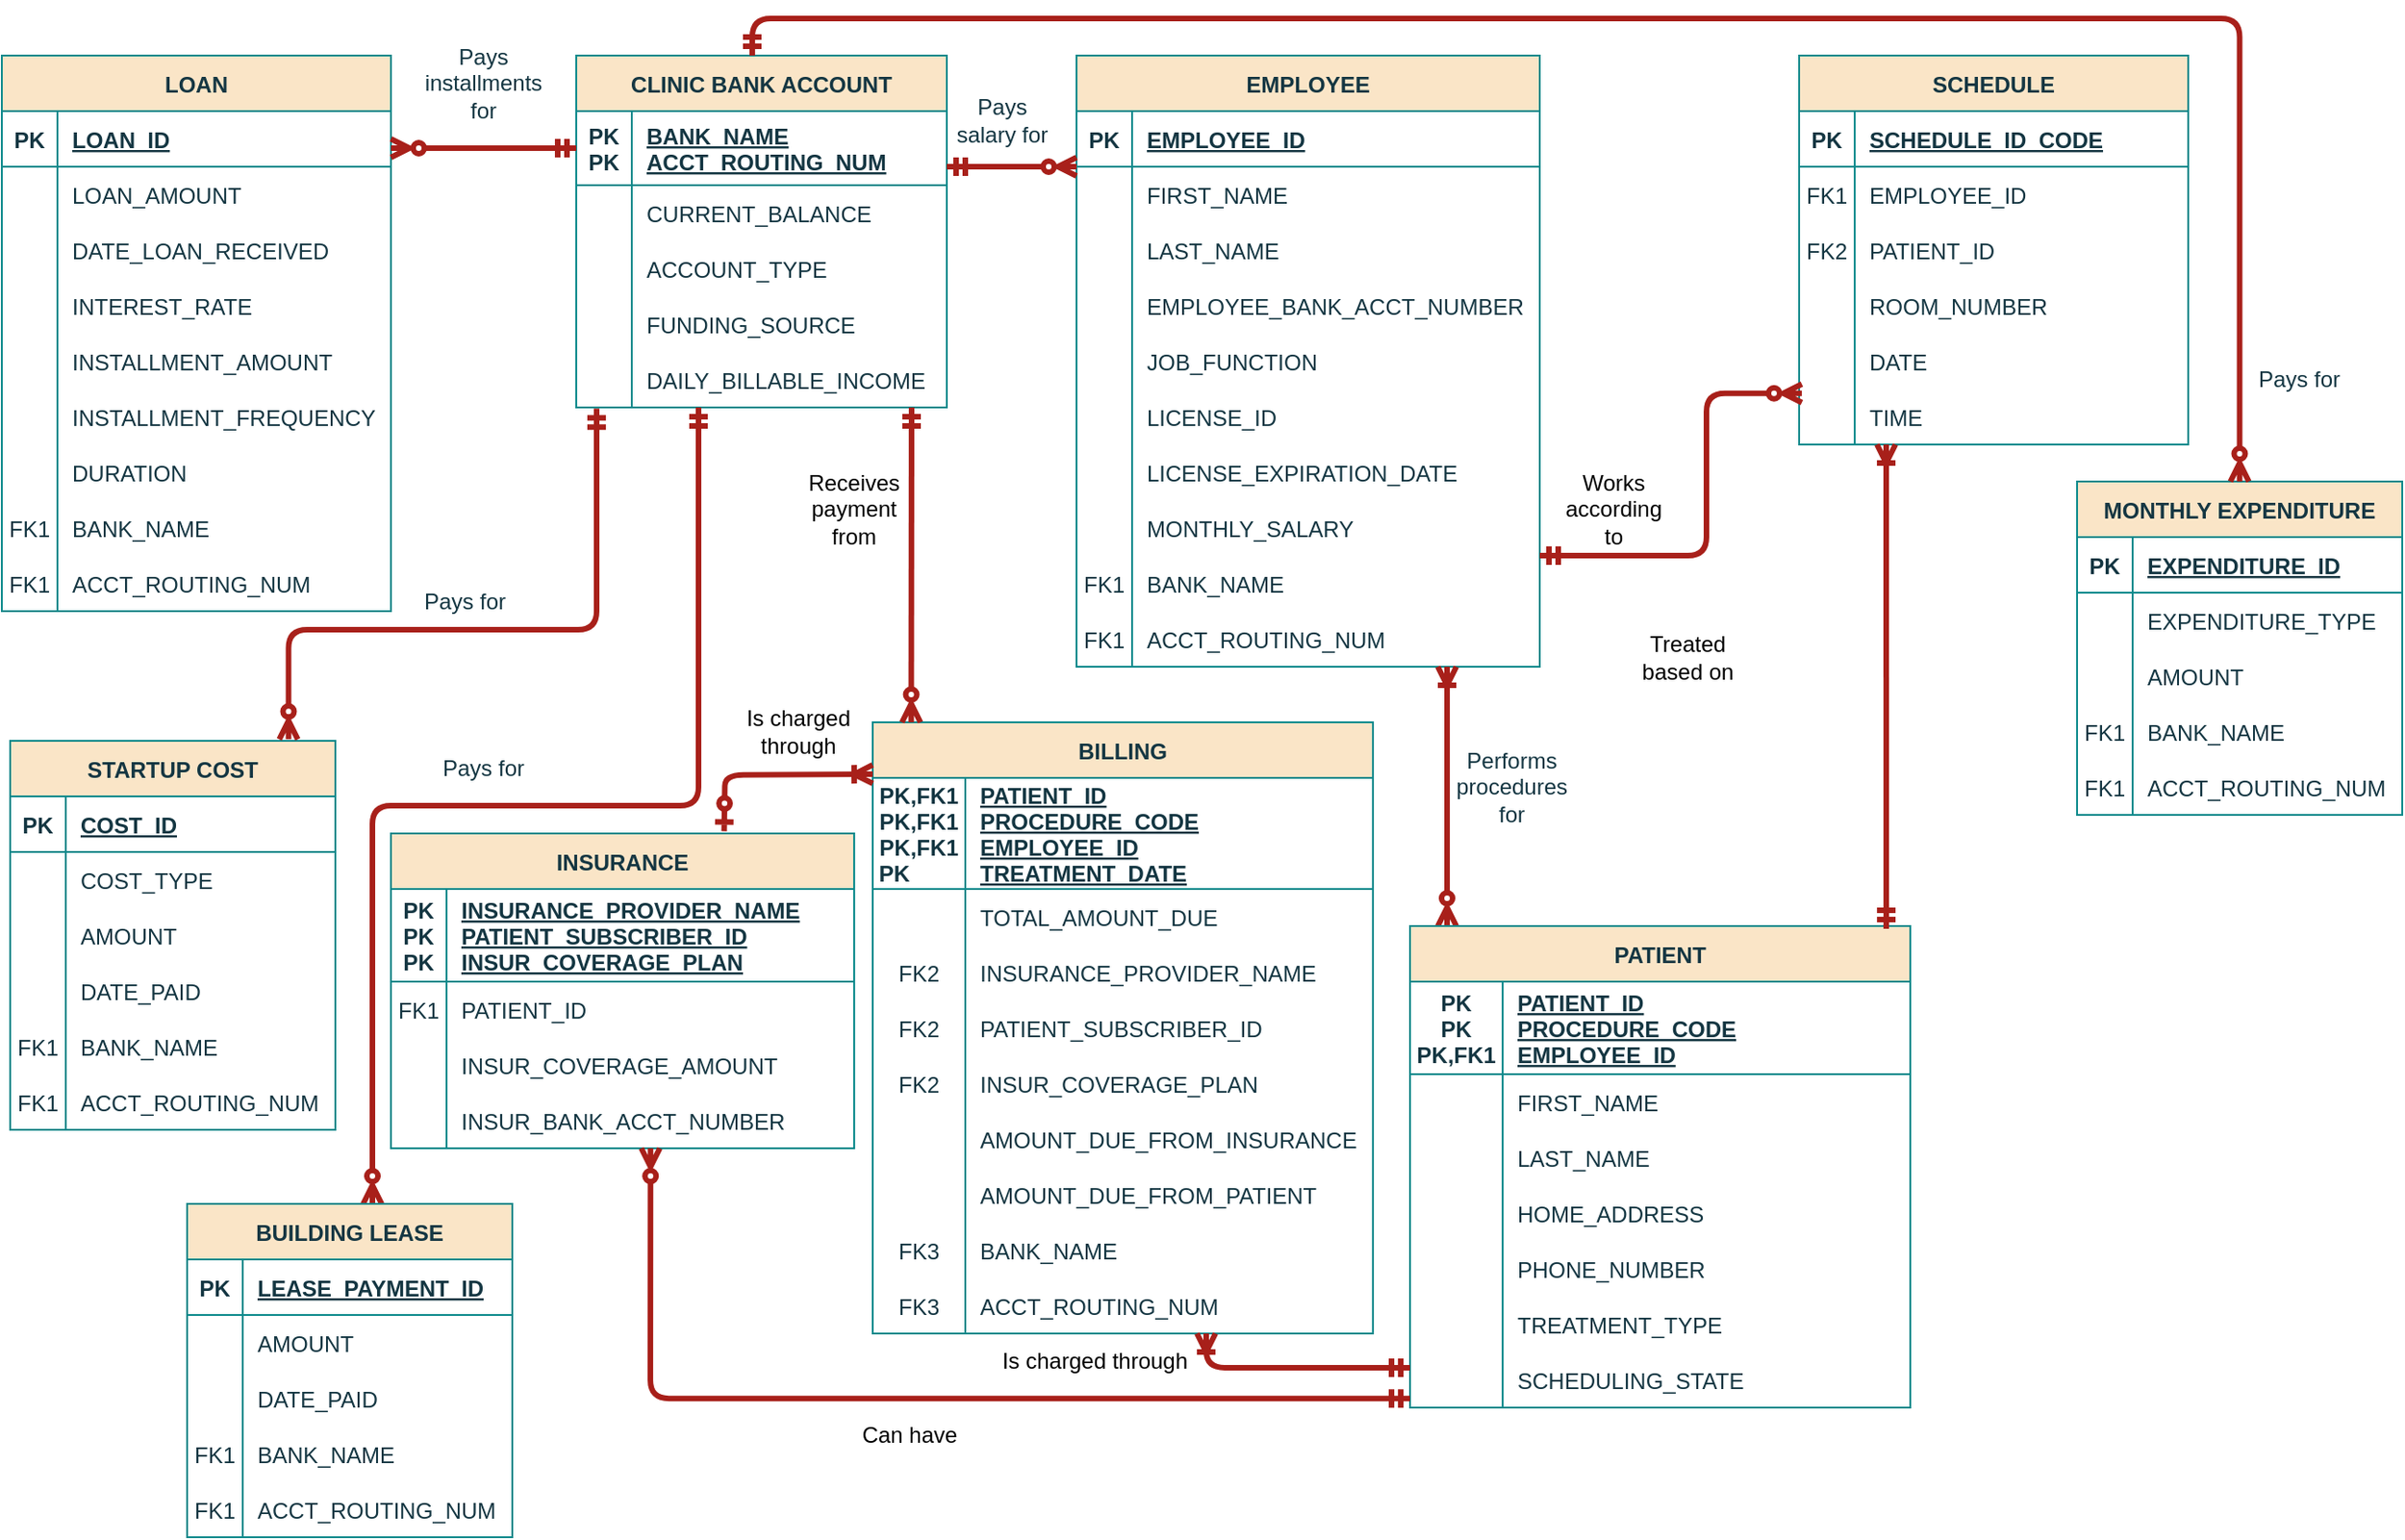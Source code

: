 <mxfile version="26.0.16">
  <diagram id="R2lEEEUBdFMjLlhIrx00" name="Page-1">
    <mxGraphModel dx="1489" dy="807" grid="1" gridSize="10" guides="1" tooltips="1" connect="1" arrows="1" fold="1" page="1" pageScale="1" pageWidth="850" pageHeight="1100" math="0" shadow="0" extFonts="Permanent Marker^https://fonts.googleapis.com/css?family=Permanent+Marker">
      <root>
        <mxCell id="0" />
        <mxCell id="1" parent="0" />
        <mxCell id="C-vyLk0tnHw3VtMMgP7b-2" value="EMPLOYEE" style="shape=table;startSize=30;container=1;collapsible=1;childLayout=tableLayout;fixedRows=1;rowLines=0;fontStyle=1;align=center;resizeLast=1;labelBackgroundColor=none;fillColor=#FAE5C7;strokeColor=#0F8B8D;fontColor=#143642;" parent="1" vertex="1">
          <mxGeometry x="600" y="140" width="250" height="330" as="geometry" />
        </mxCell>
        <mxCell id="C-vyLk0tnHw3VtMMgP7b-3" value="" style="shape=partialRectangle;collapsible=0;dropTarget=0;pointerEvents=0;fillColor=none;points=[[0,0.5],[1,0.5]];portConstraint=eastwest;top=0;left=0;right=0;bottom=1;labelBackgroundColor=none;strokeColor=#0F8B8D;fontColor=#143642;" parent="C-vyLk0tnHw3VtMMgP7b-2" vertex="1">
          <mxGeometry y="30" width="250" height="30" as="geometry" />
        </mxCell>
        <mxCell id="C-vyLk0tnHw3VtMMgP7b-4" value="PK" style="shape=partialRectangle;overflow=hidden;connectable=0;fillColor=none;top=0;left=0;bottom=0;right=0;fontStyle=1;labelBackgroundColor=none;strokeColor=#0F8B8D;fontColor=#143642;" parent="C-vyLk0tnHw3VtMMgP7b-3" vertex="1">
          <mxGeometry width="30" height="30" as="geometry">
            <mxRectangle width="30" height="30" as="alternateBounds" />
          </mxGeometry>
        </mxCell>
        <mxCell id="C-vyLk0tnHw3VtMMgP7b-5" value="EMPLOYEE_ID" style="shape=partialRectangle;overflow=hidden;connectable=0;fillColor=none;top=0;left=0;bottom=0;right=0;align=left;spacingLeft=6;fontStyle=5;labelBackgroundColor=none;strokeColor=#0F8B8D;fontColor=#143642;" parent="C-vyLk0tnHw3VtMMgP7b-3" vertex="1">
          <mxGeometry x="30" width="220" height="30" as="geometry">
            <mxRectangle width="220" height="30" as="alternateBounds" />
          </mxGeometry>
        </mxCell>
        <mxCell id="C-vyLk0tnHw3VtMMgP7b-6" value="" style="shape=partialRectangle;collapsible=0;dropTarget=0;pointerEvents=0;fillColor=none;points=[[0,0.5],[1,0.5]];portConstraint=eastwest;top=0;left=0;right=0;bottom=0;labelBackgroundColor=none;strokeColor=#0F8B8D;fontColor=#143642;" parent="C-vyLk0tnHw3VtMMgP7b-2" vertex="1">
          <mxGeometry y="60" width="250" height="30" as="geometry" />
        </mxCell>
        <mxCell id="C-vyLk0tnHw3VtMMgP7b-7" value="" style="shape=partialRectangle;overflow=hidden;connectable=0;fillColor=none;top=0;left=0;bottom=0;right=0;labelBackgroundColor=none;strokeColor=#0F8B8D;fontColor=#143642;" parent="C-vyLk0tnHw3VtMMgP7b-6" vertex="1">
          <mxGeometry width="30" height="30" as="geometry">
            <mxRectangle width="30" height="30" as="alternateBounds" />
          </mxGeometry>
        </mxCell>
        <mxCell id="C-vyLk0tnHw3VtMMgP7b-8" value="FIRST_NAME" style="shape=partialRectangle;overflow=hidden;connectable=0;fillColor=none;top=0;left=0;bottom=0;right=0;align=left;spacingLeft=6;labelBackgroundColor=none;strokeColor=#0F8B8D;fontColor=#143642;" parent="C-vyLk0tnHw3VtMMgP7b-6" vertex="1">
          <mxGeometry x="30" width="220" height="30" as="geometry">
            <mxRectangle width="220" height="30" as="alternateBounds" />
          </mxGeometry>
        </mxCell>
        <mxCell id="CH8Q1lonQJTsU_onpGBQ-19" value="" style="shape=partialRectangle;collapsible=0;dropTarget=0;pointerEvents=0;fillColor=none;points=[[0,0.5],[1,0.5]];portConstraint=eastwest;top=0;left=0;right=0;bottom=0;labelBackgroundColor=none;strokeColor=#0F8B8D;fontColor=#143642;" parent="C-vyLk0tnHw3VtMMgP7b-2" vertex="1">
          <mxGeometry y="90" width="250" height="30" as="geometry" />
        </mxCell>
        <mxCell id="CH8Q1lonQJTsU_onpGBQ-20" value="" style="shape=partialRectangle;overflow=hidden;connectable=0;fillColor=none;top=0;left=0;bottom=0;right=0;labelBackgroundColor=none;strokeColor=#0F8B8D;fontColor=#143642;" parent="CH8Q1lonQJTsU_onpGBQ-19" vertex="1">
          <mxGeometry width="30" height="30" as="geometry">
            <mxRectangle width="30" height="30" as="alternateBounds" />
          </mxGeometry>
        </mxCell>
        <mxCell id="CH8Q1lonQJTsU_onpGBQ-21" value="LAST_NAME" style="shape=partialRectangle;overflow=hidden;connectable=0;fillColor=none;top=0;left=0;bottom=0;right=0;align=left;spacingLeft=6;labelBackgroundColor=none;strokeColor=#0F8B8D;fontColor=#143642;" parent="CH8Q1lonQJTsU_onpGBQ-19" vertex="1">
          <mxGeometry x="30" width="220" height="30" as="geometry">
            <mxRectangle width="220" height="30" as="alternateBounds" />
          </mxGeometry>
        </mxCell>
        <mxCell id="XAgKRtzbgoDLWBsCESKd-159" value="" style="shape=partialRectangle;collapsible=0;dropTarget=0;pointerEvents=0;fillColor=none;points=[[0,0.5],[1,0.5]];portConstraint=eastwest;top=0;left=0;right=0;bottom=0;labelBackgroundColor=none;strokeColor=#0F8B8D;fontColor=#143642;" parent="C-vyLk0tnHw3VtMMgP7b-2" vertex="1">
          <mxGeometry y="120" width="250" height="30" as="geometry" />
        </mxCell>
        <mxCell id="XAgKRtzbgoDLWBsCESKd-160" value="" style="shape=partialRectangle;overflow=hidden;connectable=0;fillColor=none;top=0;left=0;bottom=0;right=0;labelBackgroundColor=none;strokeColor=#0F8B8D;fontColor=#143642;" parent="XAgKRtzbgoDLWBsCESKd-159" vertex="1">
          <mxGeometry width="30" height="30" as="geometry">
            <mxRectangle width="30" height="30" as="alternateBounds" />
          </mxGeometry>
        </mxCell>
        <mxCell id="XAgKRtzbgoDLWBsCESKd-161" value="EMPLOYEE_BANK_ACCT_NUMBER" style="shape=partialRectangle;overflow=hidden;connectable=0;fillColor=none;top=0;left=0;bottom=0;right=0;align=left;spacingLeft=6;labelBackgroundColor=none;strokeColor=#0F8B8D;fontColor=#143642;" parent="XAgKRtzbgoDLWBsCESKd-159" vertex="1">
          <mxGeometry x="30" width="220" height="30" as="geometry">
            <mxRectangle width="220" height="30" as="alternateBounds" />
          </mxGeometry>
        </mxCell>
        <mxCell id="0HSMD2Hgdb4bcQWk6r_O-65" value="" style="shape=partialRectangle;collapsible=0;dropTarget=0;pointerEvents=0;fillColor=none;points=[[0,0.5],[1,0.5]];portConstraint=eastwest;top=0;left=0;right=0;bottom=0;labelBackgroundColor=none;strokeColor=#0F8B8D;fontColor=#143642;" parent="C-vyLk0tnHw3VtMMgP7b-2" vertex="1">
          <mxGeometry y="150" width="250" height="30" as="geometry" />
        </mxCell>
        <mxCell id="0HSMD2Hgdb4bcQWk6r_O-66" value="" style="shape=partialRectangle;overflow=hidden;connectable=0;fillColor=none;top=0;left=0;bottom=0;right=0;labelBackgroundColor=none;strokeColor=#0F8B8D;fontColor=#143642;" parent="0HSMD2Hgdb4bcQWk6r_O-65" vertex="1">
          <mxGeometry width="30" height="30" as="geometry">
            <mxRectangle width="30" height="30" as="alternateBounds" />
          </mxGeometry>
        </mxCell>
        <mxCell id="0HSMD2Hgdb4bcQWk6r_O-67" value="JOB_FUNCTION" style="shape=partialRectangle;overflow=hidden;connectable=0;fillColor=none;top=0;left=0;bottom=0;right=0;align=left;spacingLeft=6;labelBackgroundColor=none;strokeColor=#0F8B8D;fontColor=#143642;" parent="0HSMD2Hgdb4bcQWk6r_O-65" vertex="1">
          <mxGeometry x="30" width="220" height="30" as="geometry">
            <mxRectangle width="220" height="30" as="alternateBounds" />
          </mxGeometry>
        </mxCell>
        <mxCell id="0HSMD2Hgdb4bcQWk6r_O-68" value="" style="shape=partialRectangle;collapsible=0;dropTarget=0;pointerEvents=0;fillColor=none;points=[[0,0.5],[1,0.5]];portConstraint=eastwest;top=0;left=0;right=0;bottom=0;labelBackgroundColor=none;strokeColor=#0F8B8D;fontColor=#143642;" parent="C-vyLk0tnHw3VtMMgP7b-2" vertex="1">
          <mxGeometry y="180" width="250" height="30" as="geometry" />
        </mxCell>
        <mxCell id="0HSMD2Hgdb4bcQWk6r_O-69" value="" style="shape=partialRectangle;overflow=hidden;connectable=0;fillColor=none;top=0;left=0;bottom=0;right=0;labelBackgroundColor=none;strokeColor=#0F8B8D;fontColor=#143642;" parent="0HSMD2Hgdb4bcQWk6r_O-68" vertex="1">
          <mxGeometry width="30" height="30" as="geometry">
            <mxRectangle width="30" height="30" as="alternateBounds" />
          </mxGeometry>
        </mxCell>
        <mxCell id="0HSMD2Hgdb4bcQWk6r_O-70" value="LICENSE_ID" style="shape=partialRectangle;overflow=hidden;connectable=0;fillColor=none;top=0;left=0;bottom=0;right=0;align=left;spacingLeft=6;labelBackgroundColor=none;strokeColor=#0F8B8D;fontColor=#143642;" parent="0HSMD2Hgdb4bcQWk6r_O-68" vertex="1">
          <mxGeometry x="30" width="220" height="30" as="geometry">
            <mxRectangle width="220" height="30" as="alternateBounds" />
          </mxGeometry>
        </mxCell>
        <mxCell id="0HSMD2Hgdb4bcQWk6r_O-83" value="" style="shape=partialRectangle;collapsible=0;dropTarget=0;pointerEvents=0;fillColor=none;points=[[0,0.5],[1,0.5]];portConstraint=eastwest;top=0;left=0;right=0;bottom=0;labelBackgroundColor=none;strokeColor=#0F8B8D;fontColor=#143642;" parent="C-vyLk0tnHw3VtMMgP7b-2" vertex="1">
          <mxGeometry y="210" width="250" height="30" as="geometry" />
        </mxCell>
        <mxCell id="0HSMD2Hgdb4bcQWk6r_O-84" value="" style="shape=partialRectangle;overflow=hidden;connectable=0;fillColor=none;top=0;left=0;bottom=0;right=0;labelBackgroundColor=none;strokeColor=#0F8B8D;fontColor=#143642;" parent="0HSMD2Hgdb4bcQWk6r_O-83" vertex="1">
          <mxGeometry width="30" height="30" as="geometry">
            <mxRectangle width="30" height="30" as="alternateBounds" />
          </mxGeometry>
        </mxCell>
        <mxCell id="0HSMD2Hgdb4bcQWk6r_O-85" value="LICENSE_EXPIRATION_DATE" style="shape=partialRectangle;overflow=hidden;connectable=0;fillColor=none;top=0;left=0;bottom=0;right=0;align=left;spacingLeft=6;labelBackgroundColor=none;strokeColor=#0F8B8D;fontColor=#143642;" parent="0HSMD2Hgdb4bcQWk6r_O-83" vertex="1">
          <mxGeometry x="30" width="220" height="30" as="geometry">
            <mxRectangle width="220" height="30" as="alternateBounds" />
          </mxGeometry>
        </mxCell>
        <mxCell id="XAgKRtzbgoDLWBsCESKd-18" value="" style="shape=partialRectangle;collapsible=0;dropTarget=0;pointerEvents=0;fillColor=none;points=[[0,0.5],[1,0.5]];portConstraint=eastwest;top=0;left=0;right=0;bottom=0;labelBackgroundColor=none;strokeColor=#0F8B8D;fontColor=#143642;" parent="C-vyLk0tnHw3VtMMgP7b-2" vertex="1">
          <mxGeometry y="240" width="250" height="30" as="geometry" />
        </mxCell>
        <mxCell id="XAgKRtzbgoDLWBsCESKd-19" value="" style="shape=partialRectangle;overflow=hidden;connectable=0;fillColor=none;top=0;left=0;bottom=0;right=0;labelBackgroundColor=none;strokeColor=#0F8B8D;fontColor=#143642;" parent="XAgKRtzbgoDLWBsCESKd-18" vertex="1">
          <mxGeometry width="30" height="30" as="geometry">
            <mxRectangle width="30" height="30" as="alternateBounds" />
          </mxGeometry>
        </mxCell>
        <mxCell id="XAgKRtzbgoDLWBsCESKd-20" value="MONTHLY_SALARY" style="shape=partialRectangle;overflow=hidden;connectable=0;fillColor=none;top=0;left=0;bottom=0;right=0;align=left;spacingLeft=6;labelBackgroundColor=none;strokeColor=#0F8B8D;fontColor=#143642;" parent="XAgKRtzbgoDLWBsCESKd-18" vertex="1">
          <mxGeometry x="30" width="220" height="30" as="geometry">
            <mxRectangle width="220" height="30" as="alternateBounds" />
          </mxGeometry>
        </mxCell>
        <mxCell id="CH8Q1lonQJTsU_onpGBQ-25" value="" style="shape=partialRectangle;collapsible=0;dropTarget=0;pointerEvents=0;fillColor=none;points=[[0,0.5],[1,0.5]];portConstraint=eastwest;top=0;left=0;right=0;bottom=0;labelBackgroundColor=none;strokeColor=#0F8B8D;fontColor=#143642;" parent="C-vyLk0tnHw3VtMMgP7b-2" vertex="1">
          <mxGeometry y="270" width="250" height="30" as="geometry" />
        </mxCell>
        <mxCell id="CH8Q1lonQJTsU_onpGBQ-26" value="FK1" style="shape=partialRectangle;overflow=hidden;connectable=0;fillColor=none;top=0;left=0;bottom=0;right=0;labelBackgroundColor=none;strokeColor=#0F8B8D;fontColor=#143642;" parent="CH8Q1lonQJTsU_onpGBQ-25" vertex="1">
          <mxGeometry width="30" height="30" as="geometry">
            <mxRectangle width="30" height="30" as="alternateBounds" />
          </mxGeometry>
        </mxCell>
        <mxCell id="CH8Q1lonQJTsU_onpGBQ-27" value="BANK_NAME" style="shape=partialRectangle;overflow=hidden;connectable=0;fillColor=none;top=0;left=0;bottom=0;right=0;align=left;spacingLeft=6;labelBackgroundColor=none;strokeColor=#0F8B8D;fontColor=#143642;" parent="CH8Q1lonQJTsU_onpGBQ-25" vertex="1">
          <mxGeometry x="30" width="220" height="30" as="geometry">
            <mxRectangle width="220" height="30" as="alternateBounds" />
          </mxGeometry>
        </mxCell>
        <mxCell id="XAgKRtzbgoDLWBsCESKd-21" value="" style="shape=partialRectangle;collapsible=0;dropTarget=0;pointerEvents=0;fillColor=none;points=[[0,0.5],[1,0.5]];portConstraint=eastwest;top=0;left=0;right=0;bottom=0;labelBackgroundColor=none;strokeColor=#0F8B8D;fontColor=#143642;" parent="C-vyLk0tnHw3VtMMgP7b-2" vertex="1">
          <mxGeometry y="300" width="250" height="30" as="geometry" />
        </mxCell>
        <mxCell id="XAgKRtzbgoDLWBsCESKd-22" value="FK1" style="shape=partialRectangle;overflow=hidden;connectable=0;fillColor=none;top=0;left=0;bottom=0;right=0;labelBackgroundColor=none;strokeColor=#0F8B8D;fontColor=#143642;" parent="XAgKRtzbgoDLWBsCESKd-21" vertex="1">
          <mxGeometry width="30" height="30" as="geometry">
            <mxRectangle width="30" height="30" as="alternateBounds" />
          </mxGeometry>
        </mxCell>
        <mxCell id="XAgKRtzbgoDLWBsCESKd-23" value="ACCT_ROUTING_NUM" style="shape=partialRectangle;overflow=hidden;connectable=0;fillColor=none;top=0;left=0;bottom=0;right=0;align=left;spacingLeft=6;labelBackgroundColor=none;strokeColor=#0F8B8D;fontColor=#143642;" parent="XAgKRtzbgoDLWBsCESKd-21" vertex="1">
          <mxGeometry x="30" width="220" height="30" as="geometry">
            <mxRectangle width="220" height="30" as="alternateBounds" />
          </mxGeometry>
        </mxCell>
        <mxCell id="C-vyLk0tnHw3VtMMgP7b-13" value="BILLING" style="shape=table;startSize=30;container=1;collapsible=1;childLayout=tableLayout;fixedRows=1;rowLines=0;fontStyle=1;align=center;resizeLast=1;labelBackgroundColor=none;fillColor=#FAE5C7;strokeColor=#0F8B8D;fontColor=#143642;" parent="1" vertex="1">
          <mxGeometry x="490" y="500" width="270" height="330" as="geometry" />
        </mxCell>
        <mxCell id="C-vyLk0tnHw3VtMMgP7b-14" value="" style="shape=partialRectangle;collapsible=0;dropTarget=0;pointerEvents=0;fillColor=none;points=[[0,0.5],[1,0.5]];portConstraint=eastwest;top=0;left=0;right=0;bottom=1;labelBackgroundColor=none;strokeColor=#0F8B8D;fontColor=#143642;" parent="C-vyLk0tnHw3VtMMgP7b-13" vertex="1">
          <mxGeometry y="30" width="270" height="60" as="geometry" />
        </mxCell>
        <mxCell id="C-vyLk0tnHw3VtMMgP7b-15" value="PK,FK1&#xa;PK,FK1&#xa;PK,FK1&#xa;PK        " style="shape=partialRectangle;overflow=hidden;connectable=0;fillColor=none;top=0;left=0;bottom=0;right=0;fontStyle=1;labelBackgroundColor=none;strokeColor=#0F8B8D;fontColor=#143642;" parent="C-vyLk0tnHw3VtMMgP7b-14" vertex="1">
          <mxGeometry width="50" height="60" as="geometry">
            <mxRectangle width="50" height="60" as="alternateBounds" />
          </mxGeometry>
        </mxCell>
        <mxCell id="C-vyLk0tnHw3VtMMgP7b-16" value="PATIENT_ID&#xa;PROCEDURE_CODE&#xa;EMPLOYEE_ID&#xa;TREATMENT_DATE" style="shape=partialRectangle;overflow=hidden;connectable=0;fillColor=none;top=0;left=0;bottom=0;right=0;align=left;spacingLeft=6;fontStyle=5;labelBackgroundColor=none;strokeColor=#0F8B8D;fontColor=#143642;" parent="C-vyLk0tnHw3VtMMgP7b-14" vertex="1">
          <mxGeometry x="50" width="220" height="60" as="geometry">
            <mxRectangle width="220" height="60" as="alternateBounds" />
          </mxGeometry>
        </mxCell>
        <mxCell id="XAgKRtzbgoDLWBsCESKd-41" value="" style="shape=partialRectangle;collapsible=0;dropTarget=0;pointerEvents=0;fillColor=none;points=[[0,0.5],[1,0.5]];portConstraint=eastwest;top=0;left=0;right=0;bottom=0;labelBackgroundColor=none;strokeColor=#0F8B8D;fontColor=#143642;" parent="C-vyLk0tnHw3VtMMgP7b-13" vertex="1">
          <mxGeometry y="90" width="270" height="30" as="geometry" />
        </mxCell>
        <mxCell id="XAgKRtzbgoDLWBsCESKd-42" value="" style="shape=partialRectangle;overflow=hidden;connectable=0;fillColor=none;top=0;left=0;bottom=0;right=0;labelBackgroundColor=none;strokeColor=#0F8B8D;fontColor=#143642;" parent="XAgKRtzbgoDLWBsCESKd-41" vertex="1">
          <mxGeometry width="50" height="30" as="geometry">
            <mxRectangle width="50" height="30" as="alternateBounds" />
          </mxGeometry>
        </mxCell>
        <mxCell id="XAgKRtzbgoDLWBsCESKd-43" value="TOTAL_AMOUNT_DUE" style="shape=partialRectangle;overflow=hidden;connectable=0;fillColor=none;top=0;left=0;bottom=0;right=0;align=left;spacingLeft=6;labelBackgroundColor=none;strokeColor=#0F8B8D;fontColor=#143642;" parent="XAgKRtzbgoDLWBsCESKd-41" vertex="1">
          <mxGeometry x="50" width="220" height="30" as="geometry">
            <mxRectangle width="220" height="30" as="alternateBounds" />
          </mxGeometry>
        </mxCell>
        <mxCell id="XAgKRtzbgoDLWBsCESKd-151" value="" style="shape=partialRectangle;collapsible=0;dropTarget=0;pointerEvents=0;fillColor=none;points=[[0,0.5],[1,0.5]];portConstraint=eastwest;top=0;left=0;right=0;bottom=0;labelBackgroundColor=none;strokeColor=#0F8B8D;fontColor=#143642;" parent="C-vyLk0tnHw3VtMMgP7b-13" vertex="1">
          <mxGeometry y="120" width="270" height="30" as="geometry" />
        </mxCell>
        <mxCell id="XAgKRtzbgoDLWBsCESKd-152" value="FK2" style="shape=partialRectangle;overflow=hidden;connectable=0;fillColor=none;top=0;left=0;bottom=0;right=0;labelBackgroundColor=none;strokeColor=#0F8B8D;fontColor=#143642;" parent="XAgKRtzbgoDLWBsCESKd-151" vertex="1">
          <mxGeometry width="50" height="30" as="geometry">
            <mxRectangle width="50" height="30" as="alternateBounds" />
          </mxGeometry>
        </mxCell>
        <mxCell id="XAgKRtzbgoDLWBsCESKd-153" value="INSURANCE_PROVIDER_NAME" style="shape=partialRectangle;overflow=hidden;connectable=0;fillColor=none;top=0;left=0;bottom=0;right=0;align=left;spacingLeft=6;labelBackgroundColor=none;strokeColor=#0F8B8D;fontColor=#143642;" parent="XAgKRtzbgoDLWBsCESKd-151" vertex="1">
          <mxGeometry x="50" width="220" height="30" as="geometry">
            <mxRectangle width="220" height="30" as="alternateBounds" />
          </mxGeometry>
        </mxCell>
        <mxCell id="XAgKRtzbgoDLWBsCESKd-171" value="" style="shape=partialRectangle;collapsible=0;dropTarget=0;pointerEvents=0;fillColor=none;points=[[0,0.5],[1,0.5]];portConstraint=eastwest;top=0;left=0;right=0;bottom=0;labelBackgroundColor=none;strokeColor=#0F8B8D;fontColor=#143642;" parent="C-vyLk0tnHw3VtMMgP7b-13" vertex="1">
          <mxGeometry y="150" width="270" height="30" as="geometry" />
        </mxCell>
        <mxCell id="XAgKRtzbgoDLWBsCESKd-172" value="FK2" style="shape=partialRectangle;overflow=hidden;connectable=0;fillColor=none;top=0;left=0;bottom=0;right=0;labelBackgroundColor=none;strokeColor=#0F8B8D;fontColor=#143642;" parent="XAgKRtzbgoDLWBsCESKd-171" vertex="1">
          <mxGeometry width="50" height="30" as="geometry">
            <mxRectangle width="50" height="30" as="alternateBounds" />
          </mxGeometry>
        </mxCell>
        <mxCell id="XAgKRtzbgoDLWBsCESKd-173" value="PATIENT_SUBSCRIBER_ID" style="shape=partialRectangle;overflow=hidden;connectable=0;fillColor=none;top=0;left=0;bottom=0;right=0;align=left;spacingLeft=6;labelBackgroundColor=none;strokeColor=#0F8B8D;fontColor=#143642;" parent="XAgKRtzbgoDLWBsCESKd-171" vertex="1">
          <mxGeometry x="50" width="220" height="30" as="geometry">
            <mxRectangle width="220" height="30" as="alternateBounds" />
          </mxGeometry>
        </mxCell>
        <mxCell id="CH8Q1lonQJTsU_onpGBQ-13" value="" style="shape=partialRectangle;collapsible=0;dropTarget=0;pointerEvents=0;fillColor=none;points=[[0,0.5],[1,0.5]];portConstraint=eastwest;top=0;left=0;right=0;bottom=0;labelBackgroundColor=none;strokeColor=#0F8B8D;fontColor=#143642;" parent="C-vyLk0tnHw3VtMMgP7b-13" vertex="1">
          <mxGeometry y="180" width="270" height="30" as="geometry" />
        </mxCell>
        <mxCell id="CH8Q1lonQJTsU_onpGBQ-14" value="FK2" style="shape=partialRectangle;overflow=hidden;connectable=0;fillColor=none;top=0;left=0;bottom=0;right=0;labelBackgroundColor=none;strokeColor=#0F8B8D;fontColor=#143642;" parent="CH8Q1lonQJTsU_onpGBQ-13" vertex="1">
          <mxGeometry width="50" height="30" as="geometry">
            <mxRectangle width="50" height="30" as="alternateBounds" />
          </mxGeometry>
        </mxCell>
        <mxCell id="CH8Q1lonQJTsU_onpGBQ-15" value="INSUR_COVERAGE_PLAN" style="shape=partialRectangle;overflow=hidden;connectable=0;fillColor=none;top=0;left=0;bottom=0;right=0;align=left;spacingLeft=6;labelBackgroundColor=none;strokeColor=#0F8B8D;fontColor=#143642;" parent="CH8Q1lonQJTsU_onpGBQ-13" vertex="1">
          <mxGeometry x="50" width="220" height="30" as="geometry">
            <mxRectangle width="220" height="30" as="alternateBounds" />
          </mxGeometry>
        </mxCell>
        <mxCell id="XAgKRtzbgoDLWBsCESKd-116" value="" style="shape=partialRectangle;collapsible=0;dropTarget=0;pointerEvents=0;fillColor=none;points=[[0,0.5],[1,0.5]];portConstraint=eastwest;top=0;left=0;right=0;bottom=0;labelBackgroundColor=none;strokeColor=#0F8B8D;fontColor=#143642;" parent="C-vyLk0tnHw3VtMMgP7b-13" vertex="1">
          <mxGeometry y="210" width="270" height="30" as="geometry" />
        </mxCell>
        <mxCell id="XAgKRtzbgoDLWBsCESKd-117" value="" style="shape=partialRectangle;overflow=hidden;connectable=0;fillColor=none;top=0;left=0;bottom=0;right=0;labelBackgroundColor=none;strokeColor=#0F8B8D;fontColor=#143642;" parent="XAgKRtzbgoDLWBsCESKd-116" vertex="1">
          <mxGeometry width="50" height="30" as="geometry">
            <mxRectangle width="50" height="30" as="alternateBounds" />
          </mxGeometry>
        </mxCell>
        <mxCell id="XAgKRtzbgoDLWBsCESKd-118" value="AMOUNT_DUE_FROM_INSURANCE" style="shape=partialRectangle;overflow=hidden;connectable=0;fillColor=none;top=0;left=0;bottom=0;right=0;align=left;spacingLeft=6;labelBackgroundColor=none;strokeColor=#0F8B8D;fontColor=#143642;" parent="XAgKRtzbgoDLWBsCESKd-116" vertex="1">
          <mxGeometry x="50" width="220" height="30" as="geometry">
            <mxRectangle width="220" height="30" as="alternateBounds" />
          </mxGeometry>
        </mxCell>
        <mxCell id="XAgKRtzbgoDLWBsCESKd-128" value="" style="shape=partialRectangle;collapsible=0;dropTarget=0;pointerEvents=0;fillColor=none;points=[[0,0.5],[1,0.5]];portConstraint=eastwest;top=0;left=0;right=0;bottom=0;labelBackgroundColor=none;strokeColor=#0F8B8D;fontColor=#143642;" parent="C-vyLk0tnHw3VtMMgP7b-13" vertex="1">
          <mxGeometry y="240" width="270" height="30" as="geometry" />
        </mxCell>
        <mxCell id="XAgKRtzbgoDLWBsCESKd-129" value="" style="shape=partialRectangle;overflow=hidden;connectable=0;fillColor=none;top=0;left=0;bottom=0;right=0;labelBackgroundColor=none;strokeColor=#0F8B8D;fontColor=#143642;" parent="XAgKRtzbgoDLWBsCESKd-128" vertex="1">
          <mxGeometry width="50" height="30" as="geometry">
            <mxRectangle width="50" height="30" as="alternateBounds" />
          </mxGeometry>
        </mxCell>
        <mxCell id="XAgKRtzbgoDLWBsCESKd-130" value="AMOUNT_DUE_FROM_PATIENT" style="shape=partialRectangle;overflow=hidden;connectable=0;fillColor=none;top=0;left=0;bottom=0;right=0;align=left;spacingLeft=6;labelBackgroundColor=none;strokeColor=#0F8B8D;fontColor=#143642;" parent="XAgKRtzbgoDLWBsCESKd-128" vertex="1">
          <mxGeometry x="50" width="220" height="30" as="geometry">
            <mxRectangle width="220" height="30" as="alternateBounds" />
          </mxGeometry>
        </mxCell>
        <mxCell id="XAgKRtzbgoDLWBsCESKd-164" value="" style="shape=partialRectangle;collapsible=0;dropTarget=0;pointerEvents=0;fillColor=none;points=[[0,0.5],[1,0.5]];portConstraint=eastwest;top=0;left=0;right=0;bottom=0;labelBackgroundColor=none;strokeColor=#0F8B8D;fontColor=#143642;" parent="C-vyLk0tnHw3VtMMgP7b-13" vertex="1">
          <mxGeometry y="270" width="270" height="30" as="geometry" />
        </mxCell>
        <mxCell id="XAgKRtzbgoDLWBsCESKd-165" value="FK3" style="shape=partialRectangle;overflow=hidden;connectable=0;fillColor=none;top=0;left=0;bottom=0;right=0;labelBackgroundColor=none;strokeColor=#0F8B8D;fontColor=#143642;" parent="XAgKRtzbgoDLWBsCESKd-164" vertex="1">
          <mxGeometry width="50" height="30" as="geometry">
            <mxRectangle width="50" height="30" as="alternateBounds" />
          </mxGeometry>
        </mxCell>
        <mxCell id="XAgKRtzbgoDLWBsCESKd-166" value="BANK_NAME" style="shape=partialRectangle;overflow=hidden;connectable=0;fillColor=none;top=0;left=0;bottom=0;right=0;align=left;spacingLeft=6;labelBackgroundColor=none;strokeColor=#0F8B8D;fontColor=#143642;" parent="XAgKRtzbgoDLWBsCESKd-164" vertex="1">
          <mxGeometry x="50" width="220" height="30" as="geometry">
            <mxRectangle width="220" height="30" as="alternateBounds" />
          </mxGeometry>
        </mxCell>
        <mxCell id="CH8Q1lonQJTsU_onpGBQ-102" value="" style="shape=partialRectangle;collapsible=0;dropTarget=0;pointerEvents=0;fillColor=none;points=[[0,0.5],[1,0.5]];portConstraint=eastwest;top=0;left=0;right=0;bottom=0;labelBackgroundColor=none;strokeColor=#0F8B8D;fontColor=#143642;" parent="C-vyLk0tnHw3VtMMgP7b-13" vertex="1">
          <mxGeometry y="300" width="270" height="30" as="geometry" />
        </mxCell>
        <mxCell id="CH8Q1lonQJTsU_onpGBQ-103" value="FK3" style="shape=partialRectangle;overflow=hidden;connectable=0;fillColor=none;top=0;left=0;bottom=0;right=0;labelBackgroundColor=none;strokeColor=#0F8B8D;fontColor=#143642;" parent="CH8Q1lonQJTsU_onpGBQ-102" vertex="1">
          <mxGeometry width="50" height="30" as="geometry">
            <mxRectangle width="50" height="30" as="alternateBounds" />
          </mxGeometry>
        </mxCell>
        <mxCell id="CH8Q1lonQJTsU_onpGBQ-104" value="ACCT_ROUTING_NUM" style="shape=partialRectangle;overflow=hidden;connectable=0;fillColor=none;top=0;left=0;bottom=0;right=0;align=left;spacingLeft=6;labelBackgroundColor=none;strokeColor=#0F8B8D;fontColor=#143642;" parent="CH8Q1lonQJTsU_onpGBQ-102" vertex="1">
          <mxGeometry x="50" width="220" height="30" as="geometry">
            <mxRectangle width="220" height="30" as="alternateBounds" />
          </mxGeometry>
        </mxCell>
        <mxCell id="C-vyLk0tnHw3VtMMgP7b-23" value="LOAN" style="shape=table;startSize=30;container=1;collapsible=1;childLayout=tableLayout;fixedRows=1;rowLines=0;fontStyle=1;align=center;resizeLast=1;labelBackgroundColor=none;fillColor=#FAE5C7;strokeColor=#0F8B8D;fontColor=#143642;" parent="1" vertex="1">
          <mxGeometry x="20" y="140" width="210" height="300" as="geometry" />
        </mxCell>
        <mxCell id="C-vyLk0tnHw3VtMMgP7b-24" value="" style="shape=partialRectangle;collapsible=0;dropTarget=0;pointerEvents=0;fillColor=none;points=[[0,0.5],[1,0.5]];portConstraint=eastwest;top=0;left=0;right=0;bottom=1;labelBackgroundColor=none;strokeColor=#0F8B8D;fontColor=#143642;" parent="C-vyLk0tnHw3VtMMgP7b-23" vertex="1">
          <mxGeometry y="30" width="210" height="30" as="geometry" />
        </mxCell>
        <mxCell id="C-vyLk0tnHw3VtMMgP7b-25" value="PK" style="shape=partialRectangle;overflow=hidden;connectable=0;fillColor=none;top=0;left=0;bottom=0;right=0;fontStyle=1;labelBackgroundColor=none;strokeColor=#0F8B8D;fontColor=#143642;" parent="C-vyLk0tnHw3VtMMgP7b-24" vertex="1">
          <mxGeometry width="30" height="30" as="geometry">
            <mxRectangle width="30" height="30" as="alternateBounds" />
          </mxGeometry>
        </mxCell>
        <mxCell id="C-vyLk0tnHw3VtMMgP7b-26" value="LOAN_ID" style="shape=partialRectangle;overflow=hidden;connectable=0;fillColor=none;top=0;left=0;bottom=0;right=0;align=left;spacingLeft=6;fontStyle=5;labelBackgroundColor=none;strokeColor=#0F8B8D;fontColor=#143642;" parent="C-vyLk0tnHw3VtMMgP7b-24" vertex="1">
          <mxGeometry x="30" width="180" height="30" as="geometry">
            <mxRectangle width="180" height="30" as="alternateBounds" />
          </mxGeometry>
        </mxCell>
        <mxCell id="3ehIjHs2K8UcwK9uWAea-72" value="" style="shape=partialRectangle;collapsible=0;dropTarget=0;pointerEvents=0;fillColor=none;points=[[0,0.5],[1,0.5]];portConstraint=eastwest;top=0;left=0;right=0;bottom=0;labelBackgroundColor=none;strokeColor=#0F8B8D;fontColor=#143642;" parent="C-vyLk0tnHw3VtMMgP7b-23" vertex="1">
          <mxGeometry y="60" width="210" height="30" as="geometry" />
        </mxCell>
        <mxCell id="3ehIjHs2K8UcwK9uWAea-73" value="" style="shape=partialRectangle;overflow=hidden;connectable=0;fillColor=none;top=0;left=0;bottom=0;right=0;labelBackgroundColor=none;strokeColor=#0F8B8D;fontColor=#143642;" parent="3ehIjHs2K8UcwK9uWAea-72" vertex="1">
          <mxGeometry width="30" height="30" as="geometry">
            <mxRectangle width="30" height="30" as="alternateBounds" />
          </mxGeometry>
        </mxCell>
        <mxCell id="3ehIjHs2K8UcwK9uWAea-74" value="LOAN_AMOUNT" style="shape=partialRectangle;overflow=hidden;connectable=0;fillColor=none;top=0;left=0;bottom=0;right=0;align=left;spacingLeft=6;labelBackgroundColor=none;strokeColor=#0F8B8D;fontColor=#143642;" parent="3ehIjHs2K8UcwK9uWAea-72" vertex="1">
          <mxGeometry x="30" width="180" height="30" as="geometry">
            <mxRectangle width="180" height="30" as="alternateBounds" />
          </mxGeometry>
        </mxCell>
        <mxCell id="C-vyLk0tnHw3VtMMgP7b-27" value="" style="shape=partialRectangle;collapsible=0;dropTarget=0;pointerEvents=0;fillColor=none;points=[[0,0.5],[1,0.5]];portConstraint=eastwest;top=0;left=0;right=0;bottom=0;labelBackgroundColor=none;strokeColor=#0F8B8D;fontColor=#143642;" parent="C-vyLk0tnHw3VtMMgP7b-23" vertex="1">
          <mxGeometry y="90" width="210" height="30" as="geometry" />
        </mxCell>
        <mxCell id="C-vyLk0tnHw3VtMMgP7b-28" value="" style="shape=partialRectangle;overflow=hidden;connectable=0;fillColor=none;top=0;left=0;bottom=0;right=0;labelBackgroundColor=none;strokeColor=#0F8B8D;fontColor=#143642;" parent="C-vyLk0tnHw3VtMMgP7b-27" vertex="1">
          <mxGeometry width="30" height="30" as="geometry">
            <mxRectangle width="30" height="30" as="alternateBounds" />
          </mxGeometry>
        </mxCell>
        <mxCell id="C-vyLk0tnHw3VtMMgP7b-29" value="DATE_LOAN_RECEIVED" style="shape=partialRectangle;overflow=hidden;connectable=0;fillColor=none;top=0;left=0;bottom=0;right=0;align=left;spacingLeft=6;labelBackgroundColor=none;strokeColor=#0F8B8D;fontColor=#143642;" parent="C-vyLk0tnHw3VtMMgP7b-27" vertex="1">
          <mxGeometry x="30" width="180" height="30" as="geometry">
            <mxRectangle width="180" height="30" as="alternateBounds" />
          </mxGeometry>
        </mxCell>
        <mxCell id="3ehIjHs2K8UcwK9uWAea-65" value="" style="shape=partialRectangle;collapsible=0;dropTarget=0;pointerEvents=0;fillColor=none;points=[[0,0.5],[1,0.5]];portConstraint=eastwest;top=0;left=0;right=0;bottom=0;labelBackgroundColor=none;strokeColor=#0F8B8D;fontColor=#143642;" parent="C-vyLk0tnHw3VtMMgP7b-23" vertex="1">
          <mxGeometry y="120" width="210" height="30" as="geometry" />
        </mxCell>
        <mxCell id="3ehIjHs2K8UcwK9uWAea-66" value="" style="shape=partialRectangle;overflow=hidden;connectable=0;fillColor=none;top=0;left=0;bottom=0;right=0;labelBackgroundColor=none;strokeColor=#0F8B8D;fontColor=#143642;" parent="3ehIjHs2K8UcwK9uWAea-65" vertex="1">
          <mxGeometry width="30" height="30" as="geometry">
            <mxRectangle width="30" height="30" as="alternateBounds" />
          </mxGeometry>
        </mxCell>
        <mxCell id="3ehIjHs2K8UcwK9uWAea-67" value="INTEREST_RATE" style="shape=partialRectangle;overflow=hidden;connectable=0;fillColor=none;top=0;left=0;bottom=0;right=0;align=left;spacingLeft=6;labelBackgroundColor=none;strokeColor=#0F8B8D;fontColor=#143642;" parent="3ehIjHs2K8UcwK9uWAea-65" vertex="1">
          <mxGeometry x="30" width="180" height="30" as="geometry">
            <mxRectangle width="180" height="30" as="alternateBounds" />
          </mxGeometry>
        </mxCell>
        <mxCell id="3ehIjHs2K8UcwK9uWAea-68" value="" style="shape=partialRectangle;collapsible=0;dropTarget=0;pointerEvents=0;fillColor=none;points=[[0,0.5],[1,0.5]];portConstraint=eastwest;top=0;left=0;right=0;bottom=0;labelBackgroundColor=none;strokeColor=#0F8B8D;fontColor=#143642;" parent="C-vyLk0tnHw3VtMMgP7b-23" vertex="1">
          <mxGeometry y="150" width="210" height="30" as="geometry" />
        </mxCell>
        <mxCell id="3ehIjHs2K8UcwK9uWAea-69" value="" style="shape=partialRectangle;overflow=hidden;connectable=0;fillColor=none;top=0;left=0;bottom=0;right=0;labelBackgroundColor=none;strokeColor=#0F8B8D;fontColor=#143642;" parent="3ehIjHs2K8UcwK9uWAea-68" vertex="1">
          <mxGeometry width="30" height="30" as="geometry">
            <mxRectangle width="30" height="30" as="alternateBounds" />
          </mxGeometry>
        </mxCell>
        <mxCell id="3ehIjHs2K8UcwK9uWAea-70" value="INSTALLMENT_AMOUNT" style="shape=partialRectangle;overflow=hidden;connectable=0;fillColor=none;top=0;left=0;bottom=0;right=0;align=left;spacingLeft=6;labelBackgroundColor=none;strokeColor=#0F8B8D;fontColor=#143642;" parent="3ehIjHs2K8UcwK9uWAea-68" vertex="1">
          <mxGeometry x="30" width="180" height="30" as="geometry">
            <mxRectangle width="180" height="30" as="alternateBounds" />
          </mxGeometry>
        </mxCell>
        <mxCell id="3ehIjHs2K8UcwK9uWAea-75" value="" style="shape=partialRectangle;collapsible=0;dropTarget=0;pointerEvents=0;fillColor=none;points=[[0,0.5],[1,0.5]];portConstraint=eastwest;top=0;left=0;right=0;bottom=0;labelBackgroundColor=none;strokeColor=#0F8B8D;fontColor=#143642;" parent="C-vyLk0tnHw3VtMMgP7b-23" vertex="1">
          <mxGeometry y="180" width="210" height="30" as="geometry" />
        </mxCell>
        <mxCell id="3ehIjHs2K8UcwK9uWAea-76" value="" style="shape=partialRectangle;overflow=hidden;connectable=0;fillColor=none;top=0;left=0;bottom=0;right=0;labelBackgroundColor=none;strokeColor=#0F8B8D;fontColor=#143642;" parent="3ehIjHs2K8UcwK9uWAea-75" vertex="1">
          <mxGeometry width="30" height="30" as="geometry">
            <mxRectangle width="30" height="30" as="alternateBounds" />
          </mxGeometry>
        </mxCell>
        <mxCell id="3ehIjHs2K8UcwK9uWAea-77" value="INSTALLMENT_FREQUENCY" style="shape=partialRectangle;overflow=hidden;connectable=0;fillColor=none;top=0;left=0;bottom=0;right=0;align=left;spacingLeft=6;labelBackgroundColor=none;strokeColor=#0F8B8D;fontColor=#143642;" parent="3ehIjHs2K8UcwK9uWAea-75" vertex="1">
          <mxGeometry x="30" width="180" height="30" as="geometry">
            <mxRectangle width="180" height="30" as="alternateBounds" />
          </mxGeometry>
        </mxCell>
        <mxCell id="CH8Q1lonQJTsU_onpGBQ-22" value="" style="shape=partialRectangle;collapsible=0;dropTarget=0;pointerEvents=0;fillColor=none;points=[[0,0.5],[1,0.5]];portConstraint=eastwest;top=0;left=0;right=0;bottom=0;labelBackgroundColor=none;strokeColor=#0F8B8D;fontColor=#143642;" parent="C-vyLk0tnHw3VtMMgP7b-23" vertex="1">
          <mxGeometry y="210" width="210" height="30" as="geometry" />
        </mxCell>
        <mxCell id="CH8Q1lonQJTsU_onpGBQ-23" value="" style="shape=partialRectangle;overflow=hidden;connectable=0;fillColor=none;top=0;left=0;bottom=0;right=0;labelBackgroundColor=none;strokeColor=#0F8B8D;fontColor=#143642;" parent="CH8Q1lonQJTsU_onpGBQ-22" vertex="1">
          <mxGeometry width="30" height="30" as="geometry">
            <mxRectangle width="30" height="30" as="alternateBounds" />
          </mxGeometry>
        </mxCell>
        <mxCell id="CH8Q1lonQJTsU_onpGBQ-24" value="DURATION" style="shape=partialRectangle;overflow=hidden;connectable=0;fillColor=none;top=0;left=0;bottom=0;right=0;align=left;spacingLeft=6;labelBackgroundColor=none;strokeColor=#0F8B8D;fontColor=#143642;" parent="CH8Q1lonQJTsU_onpGBQ-22" vertex="1">
          <mxGeometry x="30" width="180" height="30" as="geometry">
            <mxRectangle width="180" height="30" as="alternateBounds" />
          </mxGeometry>
        </mxCell>
        <mxCell id="XAgKRtzbgoDLWBsCESKd-155" value="" style="shape=partialRectangle;collapsible=0;dropTarget=0;pointerEvents=0;fillColor=none;points=[[0,0.5],[1,0.5]];portConstraint=eastwest;top=0;left=0;right=0;bottom=0;labelBackgroundColor=none;strokeColor=#0F8B8D;fontColor=#143642;" parent="C-vyLk0tnHw3VtMMgP7b-23" vertex="1">
          <mxGeometry y="240" width="210" height="30" as="geometry" />
        </mxCell>
        <mxCell id="XAgKRtzbgoDLWBsCESKd-156" value="FK1" style="shape=partialRectangle;overflow=hidden;connectable=0;fillColor=none;top=0;left=0;bottom=0;right=0;labelBackgroundColor=none;strokeColor=#0F8B8D;fontColor=#143642;" parent="XAgKRtzbgoDLWBsCESKd-155" vertex="1">
          <mxGeometry width="30" height="30" as="geometry">
            <mxRectangle width="30" height="30" as="alternateBounds" />
          </mxGeometry>
        </mxCell>
        <mxCell id="XAgKRtzbgoDLWBsCESKd-157" value="BANK_NAME" style="shape=partialRectangle;overflow=hidden;connectable=0;fillColor=none;top=0;left=0;bottom=0;right=0;align=left;spacingLeft=6;labelBackgroundColor=none;strokeColor=#0F8B8D;fontColor=#143642;" parent="XAgKRtzbgoDLWBsCESKd-155" vertex="1">
          <mxGeometry x="30" width="180" height="30" as="geometry">
            <mxRectangle width="180" height="30" as="alternateBounds" />
          </mxGeometry>
        </mxCell>
        <mxCell id="0HSMD2Hgdb4bcQWk6r_O-27" value="" style="shape=partialRectangle;collapsible=0;dropTarget=0;pointerEvents=0;fillColor=none;points=[[0,0.5],[1,0.5]];portConstraint=eastwest;top=0;left=0;right=0;bottom=0;labelBackgroundColor=none;strokeColor=#0F8B8D;fontColor=#143642;" parent="C-vyLk0tnHw3VtMMgP7b-23" vertex="1">
          <mxGeometry y="270" width="210" height="30" as="geometry" />
        </mxCell>
        <mxCell id="0HSMD2Hgdb4bcQWk6r_O-28" value="FK1" style="shape=partialRectangle;overflow=hidden;connectable=0;fillColor=none;top=0;left=0;bottom=0;right=0;labelBackgroundColor=none;strokeColor=#0F8B8D;fontColor=#143642;" parent="0HSMD2Hgdb4bcQWk6r_O-27" vertex="1">
          <mxGeometry width="30" height="30" as="geometry">
            <mxRectangle width="30" height="30" as="alternateBounds" />
          </mxGeometry>
        </mxCell>
        <mxCell id="0HSMD2Hgdb4bcQWk6r_O-29" value="ACCT_ROUTING_NUM" style="shape=partialRectangle;overflow=hidden;connectable=0;fillColor=none;top=0;left=0;bottom=0;right=0;align=left;spacingLeft=6;labelBackgroundColor=none;strokeColor=#0F8B8D;fontColor=#143642;" parent="0HSMD2Hgdb4bcQWk6r_O-27" vertex="1">
          <mxGeometry x="30" width="180" height="30" as="geometry">
            <mxRectangle width="180" height="30" as="alternateBounds" />
          </mxGeometry>
        </mxCell>
        <mxCell id="3ehIjHs2K8UcwK9uWAea-3" value="Performs procedures for" style="text;html=1;align=center;verticalAlign=middle;whiteSpace=wrap;rounded=0;fontColor=#143642;" parent="1" vertex="1">
          <mxGeometry x="810" y="520" width="50" height="30" as="geometry" />
        </mxCell>
        <mxCell id="3ehIjHs2K8UcwK9uWAea-29" value="INSURANCE" style="shape=table;startSize=30;container=1;collapsible=1;childLayout=tableLayout;fixedRows=1;rowLines=0;fontStyle=1;align=center;resizeLast=1;labelBackgroundColor=none;fillColor=#FAE5C7;strokeColor=#0F8B8D;fontColor=#143642;" parent="1" vertex="1">
          <mxGeometry x="230" y="560" width="250" height="170" as="geometry" />
        </mxCell>
        <mxCell id="3ehIjHs2K8UcwK9uWAea-30" value="" style="shape=partialRectangle;collapsible=0;dropTarget=0;pointerEvents=0;fillColor=none;points=[[0,0.5],[1,0.5]];portConstraint=eastwest;top=0;left=0;right=0;bottom=1;labelBackgroundColor=none;strokeColor=#0F8B8D;fontColor=#143642;" parent="3ehIjHs2K8UcwK9uWAea-29" vertex="1">
          <mxGeometry y="30" width="250" height="50" as="geometry" />
        </mxCell>
        <mxCell id="3ehIjHs2K8UcwK9uWAea-31" value="PK&#xa;PK&#xa;PK" style="shape=partialRectangle;overflow=hidden;connectable=0;fillColor=none;top=0;left=0;bottom=0;right=0;fontStyle=1;labelBackgroundColor=none;strokeColor=#0F8B8D;fontColor=#143642;" parent="3ehIjHs2K8UcwK9uWAea-30" vertex="1">
          <mxGeometry width="30" height="50" as="geometry">
            <mxRectangle width="30" height="50" as="alternateBounds" />
          </mxGeometry>
        </mxCell>
        <mxCell id="3ehIjHs2K8UcwK9uWAea-32" value="INSURANCE_PROVIDER_NAME&#xa;PATIENT_SUBSCRIBER_ID&#xa;INSUR_COVERAGE_PLAN" style="shape=partialRectangle;overflow=hidden;connectable=0;fillColor=none;top=0;left=0;bottom=0;right=0;align=left;spacingLeft=6;fontStyle=5;labelBackgroundColor=none;strokeColor=#0F8B8D;fontColor=#143642;" parent="3ehIjHs2K8UcwK9uWAea-30" vertex="1">
          <mxGeometry x="30" width="220" height="50" as="geometry">
            <mxRectangle width="220" height="50" as="alternateBounds" />
          </mxGeometry>
        </mxCell>
        <mxCell id="WErBEDRtUJ3U63TOo5Kr-49" value="" style="shape=partialRectangle;collapsible=0;dropTarget=0;pointerEvents=0;fillColor=none;points=[[0,0.5],[1,0.5]];portConstraint=eastwest;top=0;left=0;right=0;bottom=0;labelBackgroundColor=none;strokeColor=#0F8B8D;fontColor=#143642;" parent="3ehIjHs2K8UcwK9uWAea-29" vertex="1">
          <mxGeometry y="80" width="250" height="30" as="geometry" />
        </mxCell>
        <mxCell id="WErBEDRtUJ3U63TOo5Kr-50" value="FK1" style="shape=partialRectangle;overflow=hidden;connectable=0;fillColor=none;top=0;left=0;bottom=0;right=0;labelBackgroundColor=none;strokeColor=#0F8B8D;fontColor=#143642;" parent="WErBEDRtUJ3U63TOo5Kr-49" vertex="1">
          <mxGeometry width="30" height="30" as="geometry">
            <mxRectangle width="30" height="30" as="alternateBounds" />
          </mxGeometry>
        </mxCell>
        <mxCell id="WErBEDRtUJ3U63TOo5Kr-51" value="PATIENT_ID" style="shape=partialRectangle;overflow=hidden;connectable=0;fillColor=none;top=0;left=0;bottom=0;right=0;align=left;spacingLeft=6;labelBackgroundColor=none;strokeColor=#0F8B8D;fontColor=#143642;" parent="WErBEDRtUJ3U63TOo5Kr-49" vertex="1">
          <mxGeometry x="30" width="220" height="30" as="geometry">
            <mxRectangle width="220" height="30" as="alternateBounds" />
          </mxGeometry>
        </mxCell>
        <mxCell id="WErBEDRtUJ3U63TOo5Kr-9" value="" style="shape=partialRectangle;collapsible=0;dropTarget=0;pointerEvents=0;fillColor=none;points=[[0,0.5],[1,0.5]];portConstraint=eastwest;top=0;left=0;right=0;bottom=0;labelBackgroundColor=none;strokeColor=#0F8B8D;fontColor=#143642;" parent="3ehIjHs2K8UcwK9uWAea-29" vertex="1">
          <mxGeometry y="110" width="250" height="30" as="geometry" />
        </mxCell>
        <mxCell id="WErBEDRtUJ3U63TOo5Kr-10" value="" style="shape=partialRectangle;overflow=hidden;connectable=0;fillColor=none;top=0;left=0;bottom=0;right=0;labelBackgroundColor=none;strokeColor=#0F8B8D;fontColor=#143642;" parent="WErBEDRtUJ3U63TOo5Kr-9" vertex="1">
          <mxGeometry width="30" height="30" as="geometry">
            <mxRectangle width="30" height="30" as="alternateBounds" />
          </mxGeometry>
        </mxCell>
        <mxCell id="WErBEDRtUJ3U63TOo5Kr-11" value="INSUR_COVERAGE_AMOUNT" style="shape=partialRectangle;overflow=hidden;connectable=0;fillColor=none;top=0;left=0;bottom=0;right=0;align=left;spacingLeft=6;labelBackgroundColor=none;strokeColor=#0F8B8D;fontColor=#143642;" parent="WErBEDRtUJ3U63TOo5Kr-9" vertex="1">
          <mxGeometry x="30" width="220" height="30" as="geometry">
            <mxRectangle width="220" height="30" as="alternateBounds" />
          </mxGeometry>
        </mxCell>
        <mxCell id="CH8Q1lonQJTsU_onpGBQ-88" value="" style="shape=partialRectangle;collapsible=0;dropTarget=0;pointerEvents=0;fillColor=none;points=[[0,0.5],[1,0.5]];portConstraint=eastwest;top=0;left=0;right=0;bottom=0;labelBackgroundColor=none;strokeColor=#0F8B8D;fontColor=#143642;" parent="3ehIjHs2K8UcwK9uWAea-29" vertex="1">
          <mxGeometry y="140" width="250" height="30" as="geometry" />
        </mxCell>
        <mxCell id="CH8Q1lonQJTsU_onpGBQ-89" value="" style="shape=partialRectangle;overflow=hidden;connectable=0;fillColor=none;top=0;left=0;bottom=0;right=0;labelBackgroundColor=none;strokeColor=#0F8B8D;fontColor=#143642;" parent="CH8Q1lonQJTsU_onpGBQ-88" vertex="1">
          <mxGeometry width="30" height="30" as="geometry">
            <mxRectangle width="30" height="30" as="alternateBounds" />
          </mxGeometry>
        </mxCell>
        <mxCell id="CH8Q1lonQJTsU_onpGBQ-90" value="INSUR_BANK_ACCT_NUMBER" style="shape=partialRectangle;overflow=hidden;connectable=0;fillColor=none;top=0;left=0;bottom=0;right=0;align=left;spacingLeft=6;labelBackgroundColor=none;strokeColor=#0F8B8D;fontColor=#143642;" parent="CH8Q1lonQJTsU_onpGBQ-88" vertex="1">
          <mxGeometry x="30" width="220" height="30" as="geometry">
            <mxRectangle width="220" height="30" as="alternateBounds" />
          </mxGeometry>
        </mxCell>
        <mxCell id="3ehIjHs2K8UcwK9uWAea-58" value="STARTUP COST" style="shape=table;startSize=30;container=1;collapsible=1;childLayout=tableLayout;fixedRows=1;rowLines=0;fontStyle=1;align=center;resizeLast=1;labelBackgroundColor=none;fillColor=#FAE5C7;strokeColor=#0F8B8D;fontColor=#143642;" parent="1" vertex="1">
          <mxGeometry x="24.5" y="510" width="175.5" height="210" as="geometry" />
        </mxCell>
        <mxCell id="3ehIjHs2K8UcwK9uWAea-59" value="" style="shape=partialRectangle;collapsible=0;dropTarget=0;pointerEvents=0;fillColor=none;points=[[0,0.5],[1,0.5]];portConstraint=eastwest;top=0;left=0;right=0;bottom=1;labelBackgroundColor=none;strokeColor=#0F8B8D;fontColor=#143642;" parent="3ehIjHs2K8UcwK9uWAea-58" vertex="1">
          <mxGeometry y="30" width="175.5" height="30" as="geometry" />
        </mxCell>
        <mxCell id="3ehIjHs2K8UcwK9uWAea-60" value="PK" style="shape=partialRectangle;overflow=hidden;connectable=0;fillColor=none;top=0;left=0;bottom=0;right=0;fontStyle=1;labelBackgroundColor=none;strokeColor=#0F8B8D;fontColor=#143642;" parent="3ehIjHs2K8UcwK9uWAea-59" vertex="1">
          <mxGeometry width="30" height="30" as="geometry">
            <mxRectangle width="30" height="30" as="alternateBounds" />
          </mxGeometry>
        </mxCell>
        <mxCell id="3ehIjHs2K8UcwK9uWAea-61" value="COST_ID" style="shape=partialRectangle;overflow=hidden;connectable=0;fillColor=none;top=0;left=0;bottom=0;right=0;align=left;spacingLeft=6;fontStyle=5;labelBackgroundColor=none;strokeColor=#0F8B8D;fontColor=#143642;" parent="3ehIjHs2K8UcwK9uWAea-59" vertex="1">
          <mxGeometry x="30" width="145.5" height="30" as="geometry">
            <mxRectangle width="145.5" height="30" as="alternateBounds" />
          </mxGeometry>
        </mxCell>
        <mxCell id="3ehIjHs2K8UcwK9uWAea-84" value="" style="shape=partialRectangle;collapsible=0;dropTarget=0;pointerEvents=0;fillColor=none;points=[[0,0.5],[1,0.5]];portConstraint=eastwest;top=0;left=0;right=0;bottom=0;labelBackgroundColor=none;strokeColor=#0F8B8D;fontColor=#143642;" parent="3ehIjHs2K8UcwK9uWAea-58" vertex="1">
          <mxGeometry y="60" width="175.5" height="30" as="geometry" />
        </mxCell>
        <mxCell id="3ehIjHs2K8UcwK9uWAea-85" value="" style="shape=partialRectangle;overflow=hidden;connectable=0;fillColor=none;top=0;left=0;bottom=0;right=0;labelBackgroundColor=none;strokeColor=#0F8B8D;fontColor=#143642;" parent="3ehIjHs2K8UcwK9uWAea-84" vertex="1">
          <mxGeometry width="30" height="30" as="geometry">
            <mxRectangle width="30" height="30" as="alternateBounds" />
          </mxGeometry>
        </mxCell>
        <mxCell id="3ehIjHs2K8UcwK9uWAea-86" value="COST_TYPE" style="shape=partialRectangle;overflow=hidden;connectable=0;fillColor=none;top=0;left=0;bottom=0;right=0;align=left;spacingLeft=6;labelBackgroundColor=none;strokeColor=#0F8B8D;fontColor=#143642;" parent="3ehIjHs2K8UcwK9uWAea-84" vertex="1">
          <mxGeometry x="30" width="145.5" height="30" as="geometry">
            <mxRectangle width="145.5" height="30" as="alternateBounds" />
          </mxGeometry>
        </mxCell>
        <mxCell id="3ehIjHs2K8UcwK9uWAea-81" value="" style="shape=partialRectangle;collapsible=0;dropTarget=0;pointerEvents=0;fillColor=none;points=[[0,0.5],[1,0.5]];portConstraint=eastwest;top=0;left=0;right=0;bottom=0;labelBackgroundColor=none;strokeColor=#0F8B8D;fontColor=#143642;" parent="3ehIjHs2K8UcwK9uWAea-58" vertex="1">
          <mxGeometry y="90" width="175.5" height="30" as="geometry" />
        </mxCell>
        <mxCell id="3ehIjHs2K8UcwK9uWAea-82" value="" style="shape=partialRectangle;overflow=hidden;connectable=0;fillColor=none;top=0;left=0;bottom=0;right=0;labelBackgroundColor=none;strokeColor=#0F8B8D;fontColor=#143642;" parent="3ehIjHs2K8UcwK9uWAea-81" vertex="1">
          <mxGeometry width="30" height="30" as="geometry">
            <mxRectangle width="30" height="30" as="alternateBounds" />
          </mxGeometry>
        </mxCell>
        <mxCell id="3ehIjHs2K8UcwK9uWAea-83" value="AMOUNT" style="shape=partialRectangle;overflow=hidden;connectable=0;fillColor=none;top=0;left=0;bottom=0;right=0;align=left;spacingLeft=6;labelBackgroundColor=none;strokeColor=#0F8B8D;fontColor=#143642;" parent="3ehIjHs2K8UcwK9uWAea-81" vertex="1">
          <mxGeometry x="30" width="145.5" height="30" as="geometry">
            <mxRectangle width="145.5" height="30" as="alternateBounds" />
          </mxGeometry>
        </mxCell>
        <mxCell id="CH8Q1lonQJTsU_onpGBQ-28" value="" style="shape=partialRectangle;collapsible=0;dropTarget=0;pointerEvents=0;fillColor=none;points=[[0,0.5],[1,0.5]];portConstraint=eastwest;top=0;left=0;right=0;bottom=0;labelBackgroundColor=none;strokeColor=#0F8B8D;fontColor=#143642;" parent="3ehIjHs2K8UcwK9uWAea-58" vertex="1">
          <mxGeometry y="120" width="175.5" height="30" as="geometry" />
        </mxCell>
        <mxCell id="CH8Q1lonQJTsU_onpGBQ-29" value="" style="shape=partialRectangle;overflow=hidden;connectable=0;fillColor=none;top=0;left=0;bottom=0;right=0;labelBackgroundColor=none;strokeColor=#0F8B8D;fontColor=#143642;" parent="CH8Q1lonQJTsU_onpGBQ-28" vertex="1">
          <mxGeometry width="30" height="30" as="geometry">
            <mxRectangle width="30" height="30" as="alternateBounds" />
          </mxGeometry>
        </mxCell>
        <mxCell id="CH8Q1lonQJTsU_onpGBQ-30" value="DATE_PAID" style="shape=partialRectangle;overflow=hidden;connectable=0;fillColor=none;top=0;left=0;bottom=0;right=0;align=left;spacingLeft=6;labelBackgroundColor=none;strokeColor=#0F8B8D;fontColor=#143642;" parent="CH8Q1lonQJTsU_onpGBQ-28" vertex="1">
          <mxGeometry x="30" width="145.5" height="30" as="geometry">
            <mxRectangle width="145.5" height="30" as="alternateBounds" />
          </mxGeometry>
        </mxCell>
        <mxCell id="CH8Q1lonQJTsU_onpGBQ-31" value="" style="shape=partialRectangle;collapsible=0;dropTarget=0;pointerEvents=0;fillColor=none;points=[[0,0.5],[1,0.5]];portConstraint=eastwest;top=0;left=0;right=0;bottom=0;labelBackgroundColor=none;strokeColor=#0F8B8D;fontColor=#143642;" parent="3ehIjHs2K8UcwK9uWAea-58" vertex="1">
          <mxGeometry y="150" width="175.5" height="30" as="geometry" />
        </mxCell>
        <mxCell id="CH8Q1lonQJTsU_onpGBQ-32" value="FK1" style="shape=partialRectangle;overflow=hidden;connectable=0;fillColor=none;top=0;left=0;bottom=0;right=0;labelBackgroundColor=none;strokeColor=#0F8B8D;fontColor=#143642;" parent="CH8Q1lonQJTsU_onpGBQ-31" vertex="1">
          <mxGeometry width="30" height="30" as="geometry">
            <mxRectangle width="30" height="30" as="alternateBounds" />
          </mxGeometry>
        </mxCell>
        <mxCell id="CH8Q1lonQJTsU_onpGBQ-33" value="BANK_NAME" style="shape=partialRectangle;overflow=hidden;connectable=0;fillColor=none;top=0;left=0;bottom=0;right=0;align=left;spacingLeft=6;labelBackgroundColor=none;strokeColor=#0F8B8D;fontColor=#143642;" parent="CH8Q1lonQJTsU_onpGBQ-31" vertex="1">
          <mxGeometry x="30" width="145.5" height="30" as="geometry">
            <mxRectangle width="145.5" height="30" as="alternateBounds" />
          </mxGeometry>
        </mxCell>
        <mxCell id="XAgKRtzbgoDLWBsCESKd-1" value="" style="shape=partialRectangle;collapsible=0;dropTarget=0;pointerEvents=0;fillColor=none;points=[[0,0.5],[1,0.5]];portConstraint=eastwest;top=0;left=0;right=0;bottom=0;labelBackgroundColor=none;strokeColor=#0F8B8D;fontColor=#143642;" parent="3ehIjHs2K8UcwK9uWAea-58" vertex="1">
          <mxGeometry y="180" width="175.5" height="30" as="geometry" />
        </mxCell>
        <mxCell id="XAgKRtzbgoDLWBsCESKd-2" value="FK1" style="shape=partialRectangle;overflow=hidden;connectable=0;fillColor=none;top=0;left=0;bottom=0;right=0;labelBackgroundColor=none;strokeColor=#0F8B8D;fontColor=#143642;" parent="XAgKRtzbgoDLWBsCESKd-1" vertex="1">
          <mxGeometry width="30" height="30" as="geometry">
            <mxRectangle width="30" height="30" as="alternateBounds" />
          </mxGeometry>
        </mxCell>
        <mxCell id="XAgKRtzbgoDLWBsCESKd-3" value="ACCT_ROUTING_NUM" style="shape=partialRectangle;overflow=hidden;connectable=0;fillColor=none;top=0;left=0;bottom=0;right=0;align=left;spacingLeft=6;labelBackgroundColor=none;strokeColor=#0F8B8D;fontColor=#143642;" parent="XAgKRtzbgoDLWBsCESKd-1" vertex="1">
          <mxGeometry x="30" width="145.5" height="30" as="geometry">
            <mxRectangle width="145.5" height="30" as="alternateBounds" />
          </mxGeometry>
        </mxCell>
        <mxCell id="3ehIjHs2K8UcwK9uWAea-71" value="Pays for" style="text;html=1;align=center;verticalAlign=middle;whiteSpace=wrap;rounded=0;fontColor=#143642;" parent="1" vertex="1">
          <mxGeometry x="240" y="420" width="60" height="30" as="geometry" />
        </mxCell>
        <mxCell id="3ehIjHs2K8UcwK9uWAea-87" value="" style="endArrow=ERzeroToMany;startArrow=ERmandOne;endFill=0;startFill=0;labelBackgroundColor=none;strokeColor=#A8201A;fontColor=default;entryX=0.856;entryY=-0.004;entryDx=0;entryDy=0;entryPerimeter=0;strokeWidth=3;edgeStyle=elbowEdgeStyle;elbow=vertical;exitX=0.055;exitY=1.02;exitDx=0;exitDy=0;exitPerimeter=0;" parent="1" source="i1sRRSghRIqchWh4v-Ae-57" edge="1" target="3ehIjHs2K8UcwK9uWAea-58">
          <mxGeometry width="100" height="100" relative="1" as="geometry">
            <mxPoint x="377.67" y="290" as="sourcePoint" />
            <mxPoint x="39.999" y="510.42" as="targetPoint" />
            <Array as="points">
              <mxPoint x="222.67" y="450" />
            </Array>
          </mxGeometry>
        </mxCell>
        <mxCell id="0HSMD2Hgdb4bcQWk6r_O-5" value="CLINIC BANK ACCOUNT" style="shape=table;startSize=30;container=1;collapsible=1;childLayout=tableLayout;fixedRows=1;rowLines=0;fontStyle=1;align=center;resizeLast=1;labelBackgroundColor=none;fillColor=#FAE5C7;strokeColor=#0F8B8D;fontColor=#143642;" parent="1" vertex="1">
          <mxGeometry x="330" y="140" width="200" height="190" as="geometry" />
        </mxCell>
        <mxCell id="0HSMD2Hgdb4bcQWk6r_O-6" value="" style="shape=partialRectangle;collapsible=0;dropTarget=0;pointerEvents=0;fillColor=none;points=[[0,0.5],[1,0.5]];portConstraint=eastwest;top=0;left=0;right=0;bottom=1;labelBackgroundColor=none;strokeColor=#0F8B8D;fontColor=#143642;" parent="0HSMD2Hgdb4bcQWk6r_O-5" vertex="1">
          <mxGeometry y="30" width="200" height="40" as="geometry" />
        </mxCell>
        <mxCell id="0HSMD2Hgdb4bcQWk6r_O-7" value="PK&#xa;PK" style="shape=partialRectangle;overflow=hidden;connectable=0;fillColor=none;top=0;left=0;bottom=0;right=0;fontStyle=1;labelBackgroundColor=none;strokeColor=#0F8B8D;fontColor=#143642;" parent="0HSMD2Hgdb4bcQWk6r_O-6" vertex="1">
          <mxGeometry width="30" height="40" as="geometry">
            <mxRectangle width="30" height="40" as="alternateBounds" />
          </mxGeometry>
        </mxCell>
        <mxCell id="0HSMD2Hgdb4bcQWk6r_O-8" value="BANK_NAME&#xa;ACCT_ROUTING_NUM" style="shape=partialRectangle;overflow=hidden;connectable=0;fillColor=none;top=0;left=0;bottom=0;right=0;align=left;spacingLeft=6;fontStyle=5;labelBackgroundColor=none;strokeColor=#0F8B8D;fontColor=#143642;" parent="0HSMD2Hgdb4bcQWk6r_O-6" vertex="1">
          <mxGeometry x="30" width="170" height="40" as="geometry">
            <mxRectangle width="170" height="40" as="alternateBounds" />
          </mxGeometry>
        </mxCell>
        <mxCell id="0HSMD2Hgdb4bcQWk6r_O-91" value="" style="shape=partialRectangle;collapsible=0;dropTarget=0;pointerEvents=0;fillColor=none;points=[[0,0.5],[1,0.5]];portConstraint=eastwest;top=0;left=0;right=0;bottom=0;labelBackgroundColor=none;strokeColor=#0F8B8D;fontColor=#143642;" parent="0HSMD2Hgdb4bcQWk6r_O-5" vertex="1">
          <mxGeometry y="70" width="200" height="30" as="geometry" />
        </mxCell>
        <mxCell id="0HSMD2Hgdb4bcQWk6r_O-92" value="" style="shape=partialRectangle;overflow=hidden;connectable=0;fillColor=none;top=0;left=0;bottom=0;right=0;labelBackgroundColor=none;strokeColor=#0F8B8D;fontColor=#143642;" parent="0HSMD2Hgdb4bcQWk6r_O-91" vertex="1">
          <mxGeometry width="30" height="30" as="geometry">
            <mxRectangle width="30" height="30" as="alternateBounds" />
          </mxGeometry>
        </mxCell>
        <mxCell id="0HSMD2Hgdb4bcQWk6r_O-93" value="CURRENT_BALANCE" style="shape=partialRectangle;overflow=hidden;connectable=0;fillColor=none;top=0;left=0;bottom=0;right=0;align=left;spacingLeft=6;labelBackgroundColor=none;strokeColor=#0F8B8D;fontColor=#143642;" parent="0HSMD2Hgdb4bcQWk6r_O-91" vertex="1">
          <mxGeometry x="30" width="170" height="30" as="geometry">
            <mxRectangle width="170" height="30" as="alternateBounds" />
          </mxGeometry>
        </mxCell>
        <mxCell id="XAgKRtzbgoDLWBsCESKd-5" value="" style="shape=partialRectangle;collapsible=0;dropTarget=0;pointerEvents=0;fillColor=none;points=[[0,0.5],[1,0.5]];portConstraint=eastwest;top=0;left=0;right=0;bottom=0;labelBackgroundColor=none;strokeColor=#0F8B8D;fontColor=#143642;" parent="0HSMD2Hgdb4bcQWk6r_O-5" vertex="1">
          <mxGeometry y="100" width="200" height="30" as="geometry" />
        </mxCell>
        <mxCell id="XAgKRtzbgoDLWBsCESKd-6" value="" style="shape=partialRectangle;overflow=hidden;connectable=0;fillColor=none;top=0;left=0;bottom=0;right=0;labelBackgroundColor=none;strokeColor=#0F8B8D;fontColor=#143642;" parent="XAgKRtzbgoDLWBsCESKd-5" vertex="1">
          <mxGeometry width="30" height="30" as="geometry">
            <mxRectangle width="30" height="30" as="alternateBounds" />
          </mxGeometry>
        </mxCell>
        <mxCell id="XAgKRtzbgoDLWBsCESKd-7" value="ACCOUNT_TYPE" style="shape=partialRectangle;overflow=hidden;connectable=0;fillColor=none;top=0;left=0;bottom=0;right=0;align=left;spacingLeft=6;labelBackgroundColor=none;strokeColor=#0F8B8D;fontColor=#143642;" parent="XAgKRtzbgoDLWBsCESKd-5" vertex="1">
          <mxGeometry x="30" width="170" height="30" as="geometry">
            <mxRectangle width="170" height="30" as="alternateBounds" />
          </mxGeometry>
        </mxCell>
        <mxCell id="XAgKRtzbgoDLWBsCESKd-8" value="" style="shape=partialRectangle;collapsible=0;dropTarget=0;pointerEvents=0;fillColor=none;points=[[0,0.5],[1,0.5]];portConstraint=eastwest;top=0;left=0;right=0;bottom=0;labelBackgroundColor=none;strokeColor=#0F8B8D;fontColor=#143642;" parent="0HSMD2Hgdb4bcQWk6r_O-5" vertex="1">
          <mxGeometry y="130" width="200" height="30" as="geometry" />
        </mxCell>
        <mxCell id="XAgKRtzbgoDLWBsCESKd-9" value="" style="shape=partialRectangle;overflow=hidden;connectable=0;fillColor=none;top=0;left=0;bottom=0;right=0;labelBackgroundColor=none;strokeColor=#0F8B8D;fontColor=#143642;" parent="XAgKRtzbgoDLWBsCESKd-8" vertex="1">
          <mxGeometry width="30" height="30" as="geometry">
            <mxRectangle width="30" height="30" as="alternateBounds" />
          </mxGeometry>
        </mxCell>
        <mxCell id="XAgKRtzbgoDLWBsCESKd-10" value="FUNDING_SOURCE" style="shape=partialRectangle;overflow=hidden;connectable=0;fillColor=none;top=0;left=0;bottom=0;right=0;align=left;spacingLeft=6;labelBackgroundColor=none;strokeColor=#0F8B8D;fontColor=#143642;" parent="XAgKRtzbgoDLWBsCESKd-8" vertex="1">
          <mxGeometry x="30" width="170" height="30" as="geometry">
            <mxRectangle width="170" height="30" as="alternateBounds" />
          </mxGeometry>
        </mxCell>
        <mxCell id="i1sRRSghRIqchWh4v-Ae-57" value="" style="shape=partialRectangle;collapsible=0;dropTarget=0;pointerEvents=0;fillColor=none;points=[[0,0.5],[1,0.5]];portConstraint=eastwest;top=0;left=0;right=0;bottom=0;labelBackgroundColor=none;strokeColor=#0F8B8D;fontColor=#143642;" vertex="1" parent="0HSMD2Hgdb4bcQWk6r_O-5">
          <mxGeometry y="160" width="200" height="30" as="geometry" />
        </mxCell>
        <mxCell id="i1sRRSghRIqchWh4v-Ae-58" value="" style="shape=partialRectangle;overflow=hidden;connectable=0;fillColor=none;top=0;left=0;bottom=0;right=0;labelBackgroundColor=none;strokeColor=#0F8B8D;fontColor=#143642;" vertex="1" parent="i1sRRSghRIqchWh4v-Ae-57">
          <mxGeometry width="30" height="30" as="geometry">
            <mxRectangle width="30" height="30" as="alternateBounds" />
          </mxGeometry>
        </mxCell>
        <mxCell id="i1sRRSghRIqchWh4v-Ae-59" value="DAILY_BILLABLE_INCOME" style="shape=partialRectangle;overflow=hidden;connectable=0;fillColor=none;top=0;left=0;bottom=0;right=0;align=left;spacingLeft=6;labelBackgroundColor=none;strokeColor=#0F8B8D;fontColor=#143642;" vertex="1" parent="i1sRRSghRIqchWh4v-Ae-57">
          <mxGeometry x="30" width="170" height="30" as="geometry">
            <mxRectangle width="170" height="30" as="alternateBounds" />
          </mxGeometry>
        </mxCell>
        <mxCell id="0HSMD2Hgdb4bcQWk6r_O-30" value="" style="endArrow=ERzeroToMany;startArrow=ERmandOne;endFill=0;startFill=0;labelBackgroundColor=none;strokeColor=#A8201A;fontColor=default;strokeWidth=3;entryX=1;entryY=0.5;entryDx=0;entryDy=0;" parent="1" edge="1">
          <mxGeometry width="100" height="100" relative="1" as="geometry">
            <mxPoint x="330" y="190" as="sourcePoint" />
            <mxPoint x="230" y="190" as="targetPoint" />
          </mxGeometry>
        </mxCell>
        <mxCell id="0HSMD2Hgdb4bcQWk6r_O-31" value="Pays installments for" style="text;html=1;align=center;verticalAlign=middle;whiteSpace=wrap;rounded=0;fontColor=#143642;" parent="1" vertex="1">
          <mxGeometry x="250" y="140" width="60" height="30" as="geometry" />
        </mxCell>
        <mxCell id="0HSMD2Hgdb4bcQWk6r_O-43" value="" style="endArrow=ERmandOne;startArrow=ERzeroToMany;endFill=0;startFill=0;labelBackgroundColor=none;strokeColor=#A8201A;fontColor=default;strokeWidth=3;" parent="1" edge="1">
          <mxGeometry width="100" height="100" relative="1" as="geometry">
            <mxPoint x="600" y="200" as="sourcePoint" />
            <mxPoint x="530" y="200" as="targetPoint" />
          </mxGeometry>
        </mxCell>
        <mxCell id="0HSMD2Hgdb4bcQWk6r_O-63" value="" style="endArrow=ERzeroToMany;startArrow=ERmandOne;endFill=0;startFill=0;labelBackgroundColor=none;strokeColor=#A8201A;fontColor=default;strokeWidth=3;entryX=0.077;entryY=0;entryDx=0;entryDy=0;entryPerimeter=0;" parent="1" target="C-vyLk0tnHw3VtMMgP7b-13" edge="1">
          <mxGeometry width="100" height="100" relative="1" as="geometry">
            <mxPoint x="511" y="330" as="sourcePoint" />
            <mxPoint x="510" y="410" as="targetPoint" />
          </mxGeometry>
        </mxCell>
        <mxCell id="0HSMD2Hgdb4bcQWk6r_O-71" value="Pays salary for" style="text;html=1;align=center;verticalAlign=middle;whiteSpace=wrap;rounded=0;fontColor=#143642;" parent="1" vertex="1">
          <mxGeometry x="530" y="160" width="60" height="30" as="geometry" />
        </mxCell>
        <mxCell id="0HSMD2Hgdb4bcQWk6r_O-89" value="Receives payment from" style="text;html=1;align=center;verticalAlign=middle;whiteSpace=wrap;rounded=0;" parent="1" vertex="1">
          <mxGeometry x="450" y="370" width="60" height="30" as="geometry" />
        </mxCell>
        <mxCell id="XAgKRtzbgoDLWBsCESKd-36" value="" style="endArrow=ERoneToMany;startArrow=ERzeroToMany;endFill=0;startFill=0;labelBackgroundColor=none;strokeColor=#A8201A;fontColor=default;strokeWidth=3;edgeStyle=elbowEdgeStyle;" parent="1" source="CH8Q1lonQJTsU_onpGBQ-38" edge="1">
          <mxGeometry width="100" height="100" relative="1" as="geometry">
            <mxPoint x="930" y="450" as="sourcePoint" />
            <mxPoint x="800" y="470" as="targetPoint" />
            <Array as="points">
              <mxPoint x="800" y="630" />
              <mxPoint x="940" y="350" />
            </Array>
          </mxGeometry>
        </mxCell>
        <mxCell id="XAgKRtzbgoDLWBsCESKd-143" value="" style="endArrow=ERzeroToOne;startArrow=ERoneToMany;endFill=0;startFill=0;labelBackgroundColor=none;strokeColor=#A8201A;fontColor=default;strokeWidth=3;edgeStyle=orthogonalEdgeStyle;exitX=-0.006;exitY=-0.067;exitDx=0;exitDy=0;exitPerimeter=0;entryX=0.713;entryY=-0.007;entryDx=0;entryDy=0;entryPerimeter=0;" parent="1" edge="1">
          <mxGeometry width="100" height="100" relative="1" as="geometry">
            <mxPoint x="490.0" y="527.99" as="sourcePoint" />
            <mxPoint x="409.81" y="558.81" as="targetPoint" />
          </mxGeometry>
        </mxCell>
        <mxCell id="XAgKRtzbgoDLWBsCESKd-144" value="Is charged through" style="text;html=1;align=center;verticalAlign=middle;whiteSpace=wrap;rounded=0;" parent="1" vertex="1">
          <mxGeometry x="420" y="490" width="60" height="30" as="geometry" />
        </mxCell>
        <mxCell id="CH8Q1lonQJTsU_onpGBQ-38" value="PATIENT" style="shape=table;startSize=30;container=1;collapsible=1;childLayout=tableLayout;fixedRows=1;rowLines=0;fontStyle=1;align=center;resizeLast=1;labelBackgroundColor=none;fillColor=#FAE5C7;strokeColor=#0F8B8D;fontColor=#143642;" parent="1" vertex="1">
          <mxGeometry x="780" y="610" width="270" height="260" as="geometry" />
        </mxCell>
        <mxCell id="CH8Q1lonQJTsU_onpGBQ-39" value="" style="shape=partialRectangle;collapsible=0;dropTarget=0;pointerEvents=0;fillColor=none;points=[[0,0.5],[1,0.5]];portConstraint=eastwest;top=0;left=0;right=0;bottom=1;labelBackgroundColor=none;strokeColor=#0F8B8D;fontColor=#143642;" parent="CH8Q1lonQJTsU_onpGBQ-38" vertex="1">
          <mxGeometry y="30" width="270" height="50" as="geometry" />
        </mxCell>
        <mxCell id="CH8Q1lonQJTsU_onpGBQ-40" value="PK&#xa;PK&#xa;PK,FK1" style="shape=partialRectangle;overflow=hidden;connectable=0;fillColor=none;top=0;left=0;bottom=0;right=0;fontStyle=1;labelBackgroundColor=none;strokeColor=#0F8B8D;fontColor=#143642;" parent="CH8Q1lonQJTsU_onpGBQ-39" vertex="1">
          <mxGeometry width="50" height="50" as="geometry">
            <mxRectangle width="50" height="50" as="alternateBounds" />
          </mxGeometry>
        </mxCell>
        <mxCell id="CH8Q1lonQJTsU_onpGBQ-41" value="PATIENT_ID&#xa;PROCEDURE_CODE&#xa;EMPLOYEE_ID" style="shape=partialRectangle;overflow=hidden;connectable=0;fillColor=none;top=0;left=0;bottom=0;right=0;align=left;spacingLeft=6;fontStyle=5;labelBackgroundColor=none;strokeColor=#0F8B8D;fontColor=#143642;" parent="CH8Q1lonQJTsU_onpGBQ-39" vertex="1">
          <mxGeometry x="50" width="220" height="50" as="geometry">
            <mxRectangle width="220" height="50" as="alternateBounds" />
          </mxGeometry>
        </mxCell>
        <mxCell id="CH8Q1lonQJTsU_onpGBQ-42" value="" style="shape=partialRectangle;collapsible=0;dropTarget=0;pointerEvents=0;fillColor=none;points=[[0,0.5],[1,0.5]];portConstraint=eastwest;top=0;left=0;right=0;bottom=0;labelBackgroundColor=none;strokeColor=#0F8B8D;fontColor=#143642;" parent="CH8Q1lonQJTsU_onpGBQ-38" vertex="1">
          <mxGeometry y="80" width="270" height="30" as="geometry" />
        </mxCell>
        <mxCell id="CH8Q1lonQJTsU_onpGBQ-43" value="" style="shape=partialRectangle;overflow=hidden;connectable=0;fillColor=none;top=0;left=0;bottom=0;right=0;labelBackgroundColor=none;strokeColor=#0F8B8D;fontColor=#143642;" parent="CH8Q1lonQJTsU_onpGBQ-42" vertex="1">
          <mxGeometry width="50" height="30" as="geometry">
            <mxRectangle width="50" height="30" as="alternateBounds" />
          </mxGeometry>
        </mxCell>
        <mxCell id="CH8Q1lonQJTsU_onpGBQ-44" value="FIRST_NAME" style="shape=partialRectangle;overflow=hidden;connectable=0;fillColor=none;top=0;left=0;bottom=0;right=0;align=left;spacingLeft=6;labelBackgroundColor=none;strokeColor=#0F8B8D;fontColor=#143642;" parent="CH8Q1lonQJTsU_onpGBQ-42" vertex="1">
          <mxGeometry x="50" width="220" height="30" as="geometry">
            <mxRectangle width="220" height="30" as="alternateBounds" />
          </mxGeometry>
        </mxCell>
        <mxCell id="CH8Q1lonQJTsU_onpGBQ-45" value="" style="shape=partialRectangle;collapsible=0;dropTarget=0;pointerEvents=0;fillColor=none;points=[[0,0.5],[1,0.5]];portConstraint=eastwest;top=0;left=0;right=0;bottom=0;labelBackgroundColor=none;strokeColor=#0F8B8D;fontColor=#143642;" parent="CH8Q1lonQJTsU_onpGBQ-38" vertex="1">
          <mxGeometry y="110" width="270" height="30" as="geometry" />
        </mxCell>
        <mxCell id="CH8Q1lonQJTsU_onpGBQ-46" value="" style="shape=partialRectangle;overflow=hidden;connectable=0;fillColor=none;top=0;left=0;bottom=0;right=0;labelBackgroundColor=none;strokeColor=#0F8B8D;fontColor=#143642;" parent="CH8Q1lonQJTsU_onpGBQ-45" vertex="1">
          <mxGeometry width="50" height="30" as="geometry">
            <mxRectangle width="50" height="30" as="alternateBounds" />
          </mxGeometry>
        </mxCell>
        <mxCell id="CH8Q1lonQJTsU_onpGBQ-47" value="LAST_NAME" style="shape=partialRectangle;overflow=hidden;connectable=0;fillColor=none;top=0;left=0;bottom=0;right=0;align=left;spacingLeft=6;labelBackgroundColor=none;strokeColor=#0F8B8D;fontColor=#143642;" parent="CH8Q1lonQJTsU_onpGBQ-45" vertex="1">
          <mxGeometry x="50" width="220" height="30" as="geometry">
            <mxRectangle width="220" height="30" as="alternateBounds" />
          </mxGeometry>
        </mxCell>
        <mxCell id="CH8Q1lonQJTsU_onpGBQ-48" value="" style="shape=partialRectangle;collapsible=0;dropTarget=0;pointerEvents=0;fillColor=none;points=[[0,0.5],[1,0.5]];portConstraint=eastwest;top=0;left=0;right=0;bottom=0;labelBackgroundColor=none;strokeColor=#0F8B8D;fontColor=#143642;" parent="CH8Q1lonQJTsU_onpGBQ-38" vertex="1">
          <mxGeometry y="140" width="270" height="30" as="geometry" />
        </mxCell>
        <mxCell id="CH8Q1lonQJTsU_onpGBQ-49" value="" style="shape=partialRectangle;overflow=hidden;connectable=0;fillColor=none;top=0;left=0;bottom=0;right=0;labelBackgroundColor=none;strokeColor=#0F8B8D;fontColor=#143642;" parent="CH8Q1lonQJTsU_onpGBQ-48" vertex="1">
          <mxGeometry width="50" height="30" as="geometry">
            <mxRectangle width="50" height="30" as="alternateBounds" />
          </mxGeometry>
        </mxCell>
        <mxCell id="CH8Q1lonQJTsU_onpGBQ-50" value="HOME_ADDRESS" style="shape=partialRectangle;overflow=hidden;connectable=0;fillColor=none;top=0;left=0;bottom=0;right=0;align=left;spacingLeft=6;labelBackgroundColor=none;strokeColor=#0F8B8D;fontColor=#143642;" parent="CH8Q1lonQJTsU_onpGBQ-48" vertex="1">
          <mxGeometry x="50" width="220" height="30" as="geometry">
            <mxRectangle width="220" height="30" as="alternateBounds" />
          </mxGeometry>
        </mxCell>
        <mxCell id="CH8Q1lonQJTsU_onpGBQ-51" value="" style="shape=partialRectangle;collapsible=0;dropTarget=0;pointerEvents=0;fillColor=none;points=[[0,0.5],[1,0.5]];portConstraint=eastwest;top=0;left=0;right=0;bottom=0;labelBackgroundColor=none;strokeColor=#0F8B8D;fontColor=#143642;" parent="CH8Q1lonQJTsU_onpGBQ-38" vertex="1">
          <mxGeometry y="170" width="270" height="30" as="geometry" />
        </mxCell>
        <mxCell id="CH8Q1lonQJTsU_onpGBQ-52" value="" style="shape=partialRectangle;overflow=hidden;connectable=0;fillColor=none;top=0;left=0;bottom=0;right=0;labelBackgroundColor=none;strokeColor=#0F8B8D;fontColor=#143642;" parent="CH8Q1lonQJTsU_onpGBQ-51" vertex="1">
          <mxGeometry width="50" height="30" as="geometry">
            <mxRectangle width="50" height="30" as="alternateBounds" />
          </mxGeometry>
        </mxCell>
        <mxCell id="CH8Q1lonQJTsU_onpGBQ-53" value="PHONE_NUMBER" style="shape=partialRectangle;overflow=hidden;connectable=0;fillColor=none;top=0;left=0;bottom=0;right=0;align=left;spacingLeft=6;labelBackgroundColor=none;strokeColor=#0F8B8D;fontColor=#143642;" parent="CH8Q1lonQJTsU_onpGBQ-51" vertex="1">
          <mxGeometry x="50" width="220" height="30" as="geometry">
            <mxRectangle width="220" height="30" as="alternateBounds" />
          </mxGeometry>
        </mxCell>
        <mxCell id="CH8Q1lonQJTsU_onpGBQ-83" value="" style="shape=partialRectangle;collapsible=0;dropTarget=0;pointerEvents=0;fillColor=none;points=[[0,0.5],[1,0.5]];portConstraint=eastwest;top=0;left=0;right=0;bottom=0;labelBackgroundColor=none;strokeColor=#0F8B8D;fontColor=#143642;" parent="CH8Q1lonQJTsU_onpGBQ-38" vertex="1">
          <mxGeometry y="200" width="270" height="30" as="geometry" />
        </mxCell>
        <mxCell id="CH8Q1lonQJTsU_onpGBQ-84" value="" style="shape=partialRectangle;overflow=hidden;connectable=0;fillColor=none;top=0;left=0;bottom=0;right=0;labelBackgroundColor=none;strokeColor=#0F8B8D;fontColor=#143642;" parent="CH8Q1lonQJTsU_onpGBQ-83" vertex="1">
          <mxGeometry width="50" height="30" as="geometry">
            <mxRectangle width="50" height="30" as="alternateBounds" />
          </mxGeometry>
        </mxCell>
        <mxCell id="CH8Q1lonQJTsU_onpGBQ-85" value="TREATMENT_TYPE" style="shape=partialRectangle;overflow=hidden;connectable=0;fillColor=none;top=0;left=0;bottom=0;right=0;align=left;spacingLeft=6;labelBackgroundColor=none;strokeColor=#0F8B8D;fontColor=#143642;" parent="CH8Q1lonQJTsU_onpGBQ-83" vertex="1">
          <mxGeometry x="50" width="220" height="30" as="geometry">
            <mxRectangle width="220" height="30" as="alternateBounds" />
          </mxGeometry>
        </mxCell>
        <mxCell id="CH8Q1lonQJTsU_onpGBQ-78" value="" style="shape=partialRectangle;collapsible=0;dropTarget=0;pointerEvents=0;fillColor=none;points=[[0,0.5],[1,0.5]];portConstraint=eastwest;top=0;left=0;right=0;bottom=0;labelBackgroundColor=none;strokeColor=#0F8B8D;fontColor=#143642;" parent="CH8Q1lonQJTsU_onpGBQ-38" vertex="1">
          <mxGeometry y="230" width="270" height="30" as="geometry" />
        </mxCell>
        <mxCell id="CH8Q1lonQJTsU_onpGBQ-79" value="" style="shape=partialRectangle;overflow=hidden;connectable=0;fillColor=none;top=0;left=0;bottom=0;right=0;labelBackgroundColor=none;strokeColor=#0F8B8D;fontColor=#143642;" parent="CH8Q1lonQJTsU_onpGBQ-78" vertex="1">
          <mxGeometry width="50" height="30" as="geometry">
            <mxRectangle width="50" height="30" as="alternateBounds" />
          </mxGeometry>
        </mxCell>
        <mxCell id="CH8Q1lonQJTsU_onpGBQ-80" value="SCHEDULING_STATE" style="shape=partialRectangle;overflow=hidden;connectable=0;fillColor=none;top=0;left=0;bottom=0;right=0;align=left;spacingLeft=6;labelBackgroundColor=none;strokeColor=#0F8B8D;fontColor=#143642;" parent="CH8Q1lonQJTsU_onpGBQ-78" vertex="1">
          <mxGeometry x="50" width="220" height="30" as="geometry">
            <mxRectangle width="220" height="30" as="alternateBounds" />
          </mxGeometry>
        </mxCell>
        <mxCell id="CH8Q1lonQJTsU_onpGBQ-81" value="" style="endArrow=ERmandOne;startArrow=ERoneToMany;endFill=0;startFill=0;labelBackgroundColor=none;strokeColor=#A8201A;fontColor=default;strokeWidth=3;edgeStyle=elbowEdgeStyle;entryX=0;entryY=-0.052;entryDx=0;entryDy=0;entryPerimeter=0;" parent="1" edge="1">
          <mxGeometry width="100" height="100" relative="1" as="geometry">
            <mxPoint x="670" y="830" as="sourcePoint" />
            <mxPoint x="780" y="848.44" as="targetPoint" />
            <Array as="points">
              <mxPoint x="670" y="875.23" />
              <mxPoint x="904.79" y="744.12" />
            </Array>
          </mxGeometry>
        </mxCell>
        <mxCell id="CH8Q1lonQJTsU_onpGBQ-82" value="Is charged through" style="text;html=1;align=center;verticalAlign=middle;whiteSpace=wrap;rounded=0;" parent="1" vertex="1">
          <mxGeometry x="550" y="830" width="120" height="30" as="geometry" />
        </mxCell>
        <mxCell id="CH8Q1lonQJTsU_onpGBQ-95" value="" style="endArrow=ERmandOne;startArrow=ERzeroToMany;endFill=0;startFill=0;labelBackgroundColor=none;strokeColor=#A8201A;fontColor=default;strokeWidth=3;edgeStyle=elbowEdgeStyle;exitX=0.556;exitY=1.159;exitDx=0;exitDy=0;exitPerimeter=0;entryX=0;entryY=0.837;entryDx=0;entryDy=0;entryPerimeter=0;" parent="1" target="CH8Q1lonQJTsU_onpGBQ-78" edge="1">
          <mxGeometry width="100" height="100" relative="1" as="geometry">
            <mxPoint x="370.12" y="730" as="sourcePoint" />
            <mxPoint x="780" y="870" as="targetPoint" />
            <Array as="points">
              <mxPoint x="370" y="795.23" />
              <mxPoint x="604.79" y="664.12" />
            </Array>
          </mxGeometry>
        </mxCell>
        <mxCell id="CH8Q1lonQJTsU_onpGBQ-99" value="Can have" style="text;html=1;align=center;verticalAlign=middle;whiteSpace=wrap;rounded=0;" parent="1" vertex="1">
          <mxGeometry x="480" y="870" width="60" height="30" as="geometry" />
        </mxCell>
        <mxCell id="i1sRRSghRIqchWh4v-Ae-1" value="SCHEDULE" style="shape=table;startSize=30;container=1;collapsible=1;childLayout=tableLayout;fixedRows=1;rowLines=0;fontStyle=1;align=center;resizeLast=1;labelBackgroundColor=none;fillColor=#FAE5C7;strokeColor=#0F8B8D;fontColor=#143642;" vertex="1" parent="1">
          <mxGeometry x="990" y="140" width="210" height="210" as="geometry" />
        </mxCell>
        <mxCell id="i1sRRSghRIqchWh4v-Ae-2" value="" style="shape=partialRectangle;collapsible=0;dropTarget=0;pointerEvents=0;fillColor=none;points=[[0,0.5],[1,0.5]];portConstraint=eastwest;top=0;left=0;right=0;bottom=1;labelBackgroundColor=none;strokeColor=#0F8B8D;fontColor=#143642;" vertex="1" parent="i1sRRSghRIqchWh4v-Ae-1">
          <mxGeometry y="30" width="210" height="30" as="geometry" />
        </mxCell>
        <mxCell id="i1sRRSghRIqchWh4v-Ae-3" value="PK" style="shape=partialRectangle;overflow=hidden;connectable=0;fillColor=none;top=0;left=0;bottom=0;right=0;fontStyle=1;labelBackgroundColor=none;strokeColor=#0F8B8D;fontColor=#143642;" vertex="1" parent="i1sRRSghRIqchWh4v-Ae-2">
          <mxGeometry width="30" height="30" as="geometry">
            <mxRectangle width="30" height="30" as="alternateBounds" />
          </mxGeometry>
        </mxCell>
        <mxCell id="i1sRRSghRIqchWh4v-Ae-4" value="SCHEDULE_ID_CODE" style="shape=partialRectangle;overflow=hidden;connectable=0;fillColor=none;top=0;left=0;bottom=0;right=0;align=left;spacingLeft=6;fontStyle=5;labelBackgroundColor=none;strokeColor=#0F8B8D;fontColor=#143642;" vertex="1" parent="i1sRRSghRIqchWh4v-Ae-2">
          <mxGeometry x="30" width="180" height="30" as="geometry">
            <mxRectangle width="180" height="30" as="alternateBounds" />
          </mxGeometry>
        </mxCell>
        <mxCell id="i1sRRSghRIqchWh4v-Ae-5" value="" style="shape=partialRectangle;collapsible=0;dropTarget=0;pointerEvents=0;fillColor=none;points=[[0,0.5],[1,0.5]];portConstraint=eastwest;top=0;left=0;right=0;bottom=0;labelBackgroundColor=none;strokeColor=#0F8B8D;fontColor=#143642;" vertex="1" parent="i1sRRSghRIqchWh4v-Ae-1">
          <mxGeometry y="60" width="210" height="30" as="geometry" />
        </mxCell>
        <mxCell id="i1sRRSghRIqchWh4v-Ae-6" value="FK1" style="shape=partialRectangle;overflow=hidden;connectable=0;fillColor=none;top=0;left=0;bottom=0;right=0;labelBackgroundColor=none;strokeColor=#0F8B8D;fontColor=#143642;" vertex="1" parent="i1sRRSghRIqchWh4v-Ae-5">
          <mxGeometry width="30" height="30" as="geometry">
            <mxRectangle width="30" height="30" as="alternateBounds" />
          </mxGeometry>
        </mxCell>
        <mxCell id="i1sRRSghRIqchWh4v-Ae-7" value="EMPLOYEE_ID" style="shape=partialRectangle;overflow=hidden;connectable=0;fillColor=none;top=0;left=0;bottom=0;right=0;align=left;spacingLeft=6;labelBackgroundColor=none;strokeColor=#0F8B8D;fontColor=#143642;" vertex="1" parent="i1sRRSghRIqchWh4v-Ae-5">
          <mxGeometry x="30" width="180" height="30" as="geometry">
            <mxRectangle width="180" height="30" as="alternateBounds" />
          </mxGeometry>
        </mxCell>
        <mxCell id="i1sRRSghRIqchWh4v-Ae-36" value="" style="shape=partialRectangle;collapsible=0;dropTarget=0;pointerEvents=0;fillColor=none;points=[[0,0.5],[1,0.5]];portConstraint=eastwest;top=0;left=0;right=0;bottom=0;labelBackgroundColor=none;strokeColor=#0F8B8D;fontColor=#143642;" vertex="1" parent="i1sRRSghRIqchWh4v-Ae-1">
          <mxGeometry y="90" width="210" height="30" as="geometry" />
        </mxCell>
        <mxCell id="i1sRRSghRIqchWh4v-Ae-37" value="FK2" style="shape=partialRectangle;overflow=hidden;connectable=0;fillColor=none;top=0;left=0;bottom=0;right=0;labelBackgroundColor=none;strokeColor=#0F8B8D;fontColor=#143642;" vertex="1" parent="i1sRRSghRIqchWh4v-Ae-36">
          <mxGeometry width="30" height="30" as="geometry">
            <mxRectangle width="30" height="30" as="alternateBounds" />
          </mxGeometry>
        </mxCell>
        <mxCell id="i1sRRSghRIqchWh4v-Ae-38" value="PATIENT_ID" style="shape=partialRectangle;overflow=hidden;connectable=0;fillColor=none;top=0;left=0;bottom=0;right=0;align=left;spacingLeft=6;labelBackgroundColor=none;strokeColor=#0F8B8D;fontColor=#143642;" vertex="1" parent="i1sRRSghRIqchWh4v-Ae-36">
          <mxGeometry x="30" width="180" height="30" as="geometry">
            <mxRectangle width="180" height="30" as="alternateBounds" />
          </mxGeometry>
        </mxCell>
        <mxCell id="i1sRRSghRIqchWh4v-Ae-43" value="" style="shape=partialRectangle;collapsible=0;dropTarget=0;pointerEvents=0;fillColor=none;points=[[0,0.5],[1,0.5]];portConstraint=eastwest;top=0;left=0;right=0;bottom=0;labelBackgroundColor=none;strokeColor=#0F8B8D;fontColor=#143642;" vertex="1" parent="i1sRRSghRIqchWh4v-Ae-1">
          <mxGeometry y="120" width="210" height="30" as="geometry" />
        </mxCell>
        <mxCell id="i1sRRSghRIqchWh4v-Ae-44" value="" style="shape=partialRectangle;overflow=hidden;connectable=0;fillColor=none;top=0;left=0;bottom=0;right=0;labelBackgroundColor=none;strokeColor=#0F8B8D;fontColor=#143642;" vertex="1" parent="i1sRRSghRIqchWh4v-Ae-43">
          <mxGeometry width="30" height="30" as="geometry">
            <mxRectangle width="30" height="30" as="alternateBounds" />
          </mxGeometry>
        </mxCell>
        <mxCell id="i1sRRSghRIqchWh4v-Ae-45" value="ROOM_NUMBER" style="shape=partialRectangle;overflow=hidden;connectable=0;fillColor=none;top=0;left=0;bottom=0;right=0;align=left;spacingLeft=6;labelBackgroundColor=none;strokeColor=#0F8B8D;fontColor=#143642;" vertex="1" parent="i1sRRSghRIqchWh4v-Ae-43">
          <mxGeometry x="30" width="180" height="30" as="geometry">
            <mxRectangle width="180" height="30" as="alternateBounds" />
          </mxGeometry>
        </mxCell>
        <mxCell id="i1sRRSghRIqchWh4v-Ae-46" value="" style="shape=partialRectangle;collapsible=0;dropTarget=0;pointerEvents=0;fillColor=none;points=[[0,0.5],[1,0.5]];portConstraint=eastwest;top=0;left=0;right=0;bottom=0;labelBackgroundColor=none;strokeColor=#0F8B8D;fontColor=#143642;" vertex="1" parent="i1sRRSghRIqchWh4v-Ae-1">
          <mxGeometry y="150" width="210" height="30" as="geometry" />
        </mxCell>
        <mxCell id="i1sRRSghRIqchWh4v-Ae-47" value="" style="shape=partialRectangle;overflow=hidden;connectable=0;fillColor=none;top=0;left=0;bottom=0;right=0;labelBackgroundColor=none;strokeColor=#0F8B8D;fontColor=#143642;" vertex="1" parent="i1sRRSghRIqchWh4v-Ae-46">
          <mxGeometry width="30" height="30" as="geometry">
            <mxRectangle width="30" height="30" as="alternateBounds" />
          </mxGeometry>
        </mxCell>
        <mxCell id="i1sRRSghRIqchWh4v-Ae-48" value="DATE" style="shape=partialRectangle;overflow=hidden;connectable=0;fillColor=none;top=0;left=0;bottom=0;right=0;align=left;spacingLeft=6;labelBackgroundColor=none;strokeColor=#0F8B8D;fontColor=#143642;" vertex="1" parent="i1sRRSghRIqchWh4v-Ae-46">
          <mxGeometry x="30" width="180" height="30" as="geometry">
            <mxRectangle width="180" height="30" as="alternateBounds" />
          </mxGeometry>
        </mxCell>
        <mxCell id="i1sRRSghRIqchWh4v-Ae-50" value="" style="shape=partialRectangle;collapsible=0;dropTarget=0;pointerEvents=0;fillColor=none;points=[[0,0.5],[1,0.5]];portConstraint=eastwest;top=0;left=0;right=0;bottom=0;labelBackgroundColor=none;strokeColor=#0F8B8D;fontColor=#143642;" vertex="1" parent="i1sRRSghRIqchWh4v-Ae-1">
          <mxGeometry y="180" width="210" height="30" as="geometry" />
        </mxCell>
        <mxCell id="i1sRRSghRIqchWh4v-Ae-51" value="" style="shape=partialRectangle;overflow=hidden;connectable=0;fillColor=none;top=0;left=0;bottom=0;right=0;labelBackgroundColor=none;strokeColor=#0F8B8D;fontColor=#143642;" vertex="1" parent="i1sRRSghRIqchWh4v-Ae-50">
          <mxGeometry width="30" height="30" as="geometry">
            <mxRectangle width="30" height="30" as="alternateBounds" />
          </mxGeometry>
        </mxCell>
        <mxCell id="i1sRRSghRIqchWh4v-Ae-52" value="TIME" style="shape=partialRectangle;overflow=hidden;connectable=0;fillColor=none;top=0;left=0;bottom=0;right=0;align=left;spacingLeft=6;labelBackgroundColor=none;strokeColor=#0F8B8D;fontColor=#143642;" vertex="1" parent="i1sRRSghRIqchWh4v-Ae-50">
          <mxGeometry x="30" width="180" height="30" as="geometry">
            <mxRectangle width="180" height="30" as="alternateBounds" />
          </mxGeometry>
        </mxCell>
        <mxCell id="i1sRRSghRIqchWh4v-Ae-39" value="" style="endArrow=ERmandOne;startArrow=ERzeroToMany;endFill=0;startFill=0;labelBackgroundColor=none;strokeColor=#A8201A;fontColor=default;strokeWidth=3;edgeStyle=elbowEdgeStyle;exitX=0.007;exitY=0.079;exitDx=0;exitDy=0;exitPerimeter=0;" edge="1" parent="1" source="i1sRRSghRIqchWh4v-Ae-50">
          <mxGeometry width="100" height="100" relative="1" as="geometry">
            <mxPoint x="940" y="320" as="sourcePoint" />
            <mxPoint x="850" y="410" as="targetPoint" />
            <Array as="points">
              <mxPoint x="940" y="430" />
            </Array>
          </mxGeometry>
        </mxCell>
        <mxCell id="i1sRRSghRIqchWh4v-Ae-40" value="Works according to" style="text;html=1;align=center;verticalAlign=middle;whiteSpace=wrap;rounded=0;" vertex="1" parent="1">
          <mxGeometry x="860" y="370" width="60" height="30" as="geometry" />
        </mxCell>
        <mxCell id="i1sRRSghRIqchWh4v-Ae-41" value="" style="endArrow=ERmandOne;startArrow=ERoneToMany;endFill=0;startFill=0;labelBackgroundColor=none;strokeColor=#A8201A;fontColor=default;strokeWidth=3;entryX=0.952;entryY=0.006;entryDx=0;entryDy=0;entryPerimeter=0;" edge="1" parent="1" target="CH8Q1lonQJTsU_onpGBQ-38">
          <mxGeometry width="100" height="100" relative="1" as="geometry">
            <mxPoint x="1037" y="350" as="sourcePoint" />
            <mxPoint x="1040" y="600" as="targetPoint" />
          </mxGeometry>
        </mxCell>
        <mxCell id="i1sRRSghRIqchWh4v-Ae-42" value="Treated based on" style="text;html=1;align=center;verticalAlign=middle;whiteSpace=wrap;rounded=0;" vertex="1" parent="1">
          <mxGeometry x="900" y="450" width="60" height="30" as="geometry" />
        </mxCell>
        <mxCell id="i1sRRSghRIqchWh4v-Ae-100" value="" style="endArrow=ERzeroToMany;startArrow=ERmandOne;endFill=0;startFill=0;labelBackgroundColor=none;strokeColor=#A8201A;fontColor=default;strokeWidth=3;edgeStyle=elbowEdgeStyle;elbow=vertical;exitX=0.055;exitY=1.02;exitDx=0;exitDy=0;exitPerimeter=0;" edge="1" parent="1">
          <mxGeometry width="100" height="100" relative="1" as="geometry">
            <mxPoint x="396" y="330" as="sourcePoint" />
            <mxPoint x="220" y="760" as="targetPoint" />
          </mxGeometry>
        </mxCell>
        <mxCell id="i1sRRSghRIqchWh4v-Ae-101" value="BUILDING LEASE" style="shape=table;startSize=30;container=1;collapsible=1;childLayout=tableLayout;fixedRows=1;rowLines=0;fontStyle=1;align=center;resizeLast=1;labelBackgroundColor=none;fillColor=#FAE5C7;strokeColor=#0F8B8D;fontColor=#143642;" vertex="1" parent="1">
          <mxGeometry x="120" y="760" width="175.5" height="180" as="geometry" />
        </mxCell>
        <mxCell id="i1sRRSghRIqchWh4v-Ae-102" value="" style="shape=partialRectangle;collapsible=0;dropTarget=0;pointerEvents=0;fillColor=none;points=[[0,0.5],[1,0.5]];portConstraint=eastwest;top=0;left=0;right=0;bottom=1;labelBackgroundColor=none;strokeColor=#0F8B8D;fontColor=#143642;" vertex="1" parent="i1sRRSghRIqchWh4v-Ae-101">
          <mxGeometry y="30" width="175.5" height="30" as="geometry" />
        </mxCell>
        <mxCell id="i1sRRSghRIqchWh4v-Ae-103" value="PK" style="shape=partialRectangle;overflow=hidden;connectable=0;fillColor=none;top=0;left=0;bottom=0;right=0;fontStyle=1;labelBackgroundColor=none;strokeColor=#0F8B8D;fontColor=#143642;" vertex="1" parent="i1sRRSghRIqchWh4v-Ae-102">
          <mxGeometry width="30" height="30" as="geometry">
            <mxRectangle width="30" height="30" as="alternateBounds" />
          </mxGeometry>
        </mxCell>
        <mxCell id="i1sRRSghRIqchWh4v-Ae-104" value="LEASE_PAYMENT_ID" style="shape=partialRectangle;overflow=hidden;connectable=0;fillColor=none;top=0;left=0;bottom=0;right=0;align=left;spacingLeft=6;fontStyle=5;labelBackgroundColor=none;strokeColor=#0F8B8D;fontColor=#143642;" vertex="1" parent="i1sRRSghRIqchWh4v-Ae-102">
          <mxGeometry x="30" width="145.5" height="30" as="geometry">
            <mxRectangle width="145.5" height="30" as="alternateBounds" />
          </mxGeometry>
        </mxCell>
        <mxCell id="i1sRRSghRIqchWh4v-Ae-105" value="" style="shape=partialRectangle;collapsible=0;dropTarget=0;pointerEvents=0;fillColor=none;points=[[0,0.5],[1,0.5]];portConstraint=eastwest;top=0;left=0;right=0;bottom=0;labelBackgroundColor=none;strokeColor=#0F8B8D;fontColor=#143642;" vertex="1" parent="i1sRRSghRIqchWh4v-Ae-101">
          <mxGeometry y="60" width="175.5" height="30" as="geometry" />
        </mxCell>
        <mxCell id="i1sRRSghRIqchWh4v-Ae-106" value="" style="shape=partialRectangle;overflow=hidden;connectable=0;fillColor=none;top=0;left=0;bottom=0;right=0;labelBackgroundColor=none;strokeColor=#0F8B8D;fontColor=#143642;" vertex="1" parent="i1sRRSghRIqchWh4v-Ae-105">
          <mxGeometry width="30" height="30" as="geometry">
            <mxRectangle width="30" height="30" as="alternateBounds" />
          </mxGeometry>
        </mxCell>
        <mxCell id="i1sRRSghRIqchWh4v-Ae-107" value="AMOUNT" style="shape=partialRectangle;overflow=hidden;connectable=0;fillColor=none;top=0;left=0;bottom=0;right=0;align=left;spacingLeft=6;labelBackgroundColor=none;strokeColor=#0F8B8D;fontColor=#143642;" vertex="1" parent="i1sRRSghRIqchWh4v-Ae-105">
          <mxGeometry x="30" width="145.5" height="30" as="geometry">
            <mxRectangle width="145.5" height="30" as="alternateBounds" />
          </mxGeometry>
        </mxCell>
        <mxCell id="i1sRRSghRIqchWh4v-Ae-108" value="" style="shape=partialRectangle;collapsible=0;dropTarget=0;pointerEvents=0;fillColor=none;points=[[0,0.5],[1,0.5]];portConstraint=eastwest;top=0;left=0;right=0;bottom=0;labelBackgroundColor=none;strokeColor=#0F8B8D;fontColor=#143642;" vertex="1" parent="i1sRRSghRIqchWh4v-Ae-101">
          <mxGeometry y="90" width="175.5" height="30" as="geometry" />
        </mxCell>
        <mxCell id="i1sRRSghRIqchWh4v-Ae-109" value="" style="shape=partialRectangle;overflow=hidden;connectable=0;fillColor=none;top=0;left=0;bottom=0;right=0;labelBackgroundColor=none;strokeColor=#0F8B8D;fontColor=#143642;" vertex="1" parent="i1sRRSghRIqchWh4v-Ae-108">
          <mxGeometry width="30" height="30" as="geometry">
            <mxRectangle width="30" height="30" as="alternateBounds" />
          </mxGeometry>
        </mxCell>
        <mxCell id="i1sRRSghRIqchWh4v-Ae-110" value="DATE_PAID" style="shape=partialRectangle;overflow=hidden;connectable=0;fillColor=none;top=0;left=0;bottom=0;right=0;align=left;spacingLeft=6;labelBackgroundColor=none;strokeColor=#0F8B8D;fontColor=#143642;" vertex="1" parent="i1sRRSghRIqchWh4v-Ae-108">
          <mxGeometry x="30" width="145.5" height="30" as="geometry">
            <mxRectangle width="145.5" height="30" as="alternateBounds" />
          </mxGeometry>
        </mxCell>
        <mxCell id="i1sRRSghRIqchWh4v-Ae-122" value="" style="shape=partialRectangle;collapsible=0;dropTarget=0;pointerEvents=0;fillColor=none;points=[[0,0.5],[1,0.5]];portConstraint=eastwest;top=0;left=0;right=0;bottom=0;labelBackgroundColor=none;strokeColor=#0F8B8D;fontColor=#143642;" vertex="1" parent="i1sRRSghRIqchWh4v-Ae-101">
          <mxGeometry y="120" width="175.5" height="30" as="geometry" />
        </mxCell>
        <mxCell id="i1sRRSghRIqchWh4v-Ae-123" value="FK1" style="shape=partialRectangle;overflow=hidden;connectable=0;fillColor=none;top=0;left=0;bottom=0;right=0;labelBackgroundColor=none;strokeColor=#0F8B8D;fontColor=#143642;" vertex="1" parent="i1sRRSghRIqchWh4v-Ae-122">
          <mxGeometry width="30" height="30" as="geometry">
            <mxRectangle width="30" height="30" as="alternateBounds" />
          </mxGeometry>
        </mxCell>
        <mxCell id="i1sRRSghRIqchWh4v-Ae-124" value="BANK_NAME" style="shape=partialRectangle;overflow=hidden;connectable=0;fillColor=none;top=0;left=0;bottom=0;right=0;align=left;spacingLeft=6;labelBackgroundColor=none;strokeColor=#0F8B8D;fontColor=#143642;" vertex="1" parent="i1sRRSghRIqchWh4v-Ae-122">
          <mxGeometry x="30" width="145.5" height="30" as="geometry">
            <mxRectangle width="145.5" height="30" as="alternateBounds" />
          </mxGeometry>
        </mxCell>
        <mxCell id="i1sRRSghRIqchWh4v-Ae-125" value="" style="shape=partialRectangle;collapsible=0;dropTarget=0;pointerEvents=0;fillColor=none;points=[[0,0.5],[1,0.5]];portConstraint=eastwest;top=0;left=0;right=0;bottom=0;labelBackgroundColor=none;strokeColor=#0F8B8D;fontColor=#143642;" vertex="1" parent="i1sRRSghRIqchWh4v-Ae-101">
          <mxGeometry y="150" width="175.5" height="30" as="geometry" />
        </mxCell>
        <mxCell id="i1sRRSghRIqchWh4v-Ae-126" value="FK1" style="shape=partialRectangle;overflow=hidden;connectable=0;fillColor=none;top=0;left=0;bottom=0;right=0;labelBackgroundColor=none;strokeColor=#0F8B8D;fontColor=#143642;" vertex="1" parent="i1sRRSghRIqchWh4v-Ae-125">
          <mxGeometry width="30" height="30" as="geometry">
            <mxRectangle width="30" height="30" as="alternateBounds" />
          </mxGeometry>
        </mxCell>
        <mxCell id="i1sRRSghRIqchWh4v-Ae-127" value="ACCT_ROUTING_NUM" style="shape=partialRectangle;overflow=hidden;connectable=0;fillColor=none;top=0;left=0;bottom=0;right=0;align=left;spacingLeft=6;labelBackgroundColor=none;strokeColor=#0F8B8D;fontColor=#143642;" vertex="1" parent="i1sRRSghRIqchWh4v-Ae-125">
          <mxGeometry x="30" width="145.5" height="30" as="geometry">
            <mxRectangle width="145.5" height="30" as="alternateBounds" />
          </mxGeometry>
        </mxCell>
        <mxCell id="i1sRRSghRIqchWh4v-Ae-120" value="Pays for" style="text;html=1;align=center;verticalAlign=middle;whiteSpace=wrap;rounded=0;fontColor=#143642;" vertex="1" parent="1">
          <mxGeometry x="250" y="510" width="60" height="30" as="geometry" />
        </mxCell>
        <mxCell id="i1sRRSghRIqchWh4v-Ae-128" value="MONTHLY EXPENDITURE" style="shape=table;startSize=30;container=1;collapsible=1;childLayout=tableLayout;fixedRows=1;rowLines=0;fontStyle=1;align=center;resizeLast=1;labelBackgroundColor=none;fillColor=#FAE5C7;strokeColor=#0F8B8D;fontColor=#143642;" vertex="1" parent="1">
          <mxGeometry x="1140" y="370" width="175.5" height="180" as="geometry" />
        </mxCell>
        <mxCell id="i1sRRSghRIqchWh4v-Ae-129" value="" style="shape=partialRectangle;collapsible=0;dropTarget=0;pointerEvents=0;fillColor=none;points=[[0,0.5],[1,0.5]];portConstraint=eastwest;top=0;left=0;right=0;bottom=1;labelBackgroundColor=none;strokeColor=#0F8B8D;fontColor=#143642;" vertex="1" parent="i1sRRSghRIqchWh4v-Ae-128">
          <mxGeometry y="30" width="175.5" height="30" as="geometry" />
        </mxCell>
        <mxCell id="i1sRRSghRIqchWh4v-Ae-130" value="PK" style="shape=partialRectangle;overflow=hidden;connectable=0;fillColor=none;top=0;left=0;bottom=0;right=0;fontStyle=1;labelBackgroundColor=none;strokeColor=#0F8B8D;fontColor=#143642;" vertex="1" parent="i1sRRSghRIqchWh4v-Ae-129">
          <mxGeometry width="30" height="30" as="geometry">
            <mxRectangle width="30" height="30" as="alternateBounds" />
          </mxGeometry>
        </mxCell>
        <mxCell id="i1sRRSghRIqchWh4v-Ae-131" value="EXPENDITURE_ID" style="shape=partialRectangle;overflow=hidden;connectable=0;fillColor=none;top=0;left=0;bottom=0;right=0;align=left;spacingLeft=6;fontStyle=5;labelBackgroundColor=none;strokeColor=#0F8B8D;fontColor=#143642;" vertex="1" parent="i1sRRSghRIqchWh4v-Ae-129">
          <mxGeometry x="30" width="145.5" height="30" as="geometry">
            <mxRectangle width="145.5" height="30" as="alternateBounds" />
          </mxGeometry>
        </mxCell>
        <mxCell id="i1sRRSghRIqchWh4v-Ae-132" value="" style="shape=partialRectangle;collapsible=0;dropTarget=0;pointerEvents=0;fillColor=none;points=[[0,0.5],[1,0.5]];portConstraint=eastwest;top=0;left=0;right=0;bottom=0;labelBackgroundColor=none;strokeColor=#0F8B8D;fontColor=#143642;" vertex="1" parent="i1sRRSghRIqchWh4v-Ae-128">
          <mxGeometry y="60" width="175.5" height="30" as="geometry" />
        </mxCell>
        <mxCell id="i1sRRSghRIqchWh4v-Ae-133" value="" style="shape=partialRectangle;overflow=hidden;connectable=0;fillColor=none;top=0;left=0;bottom=0;right=0;labelBackgroundColor=none;strokeColor=#0F8B8D;fontColor=#143642;" vertex="1" parent="i1sRRSghRIqchWh4v-Ae-132">
          <mxGeometry width="30" height="30" as="geometry">
            <mxRectangle width="30" height="30" as="alternateBounds" />
          </mxGeometry>
        </mxCell>
        <mxCell id="i1sRRSghRIqchWh4v-Ae-134" value="EXPENDITURE_TYPE" style="shape=partialRectangle;overflow=hidden;connectable=0;fillColor=none;top=0;left=0;bottom=0;right=0;align=left;spacingLeft=6;labelBackgroundColor=none;strokeColor=#0F8B8D;fontColor=#143642;" vertex="1" parent="i1sRRSghRIqchWh4v-Ae-132">
          <mxGeometry x="30" width="145.5" height="30" as="geometry">
            <mxRectangle width="145.5" height="30" as="alternateBounds" />
          </mxGeometry>
        </mxCell>
        <mxCell id="i1sRRSghRIqchWh4v-Ae-135" value="" style="shape=partialRectangle;collapsible=0;dropTarget=0;pointerEvents=0;fillColor=none;points=[[0,0.5],[1,0.5]];portConstraint=eastwest;top=0;left=0;right=0;bottom=0;labelBackgroundColor=none;strokeColor=#0F8B8D;fontColor=#143642;" vertex="1" parent="i1sRRSghRIqchWh4v-Ae-128">
          <mxGeometry y="90" width="175.5" height="30" as="geometry" />
        </mxCell>
        <mxCell id="i1sRRSghRIqchWh4v-Ae-136" value="" style="shape=partialRectangle;overflow=hidden;connectable=0;fillColor=none;top=0;left=0;bottom=0;right=0;labelBackgroundColor=none;strokeColor=#0F8B8D;fontColor=#143642;" vertex="1" parent="i1sRRSghRIqchWh4v-Ae-135">
          <mxGeometry width="30" height="30" as="geometry">
            <mxRectangle width="30" height="30" as="alternateBounds" />
          </mxGeometry>
        </mxCell>
        <mxCell id="i1sRRSghRIqchWh4v-Ae-137" value="AMOUNT" style="shape=partialRectangle;overflow=hidden;connectable=0;fillColor=none;top=0;left=0;bottom=0;right=0;align=left;spacingLeft=6;labelBackgroundColor=none;strokeColor=#0F8B8D;fontColor=#143642;" vertex="1" parent="i1sRRSghRIqchWh4v-Ae-135">
          <mxGeometry x="30" width="145.5" height="30" as="geometry">
            <mxRectangle width="145.5" height="30" as="alternateBounds" />
          </mxGeometry>
        </mxCell>
        <mxCell id="i1sRRSghRIqchWh4v-Ae-138" value="" style="shape=partialRectangle;collapsible=0;dropTarget=0;pointerEvents=0;fillColor=none;points=[[0,0.5],[1,0.5]];portConstraint=eastwest;top=0;left=0;right=0;bottom=0;labelBackgroundColor=none;strokeColor=#0F8B8D;fontColor=#143642;" vertex="1" parent="i1sRRSghRIqchWh4v-Ae-128">
          <mxGeometry y="120" width="175.5" height="30" as="geometry" />
        </mxCell>
        <mxCell id="i1sRRSghRIqchWh4v-Ae-139" value="FK1" style="shape=partialRectangle;overflow=hidden;connectable=0;fillColor=none;top=0;left=0;bottom=0;right=0;labelBackgroundColor=none;strokeColor=#0F8B8D;fontColor=#143642;" vertex="1" parent="i1sRRSghRIqchWh4v-Ae-138">
          <mxGeometry width="30" height="30" as="geometry">
            <mxRectangle width="30" height="30" as="alternateBounds" />
          </mxGeometry>
        </mxCell>
        <mxCell id="i1sRRSghRIqchWh4v-Ae-140" value="BANK_NAME" style="shape=partialRectangle;overflow=hidden;connectable=0;fillColor=none;top=0;left=0;bottom=0;right=0;align=left;spacingLeft=6;labelBackgroundColor=none;strokeColor=#0F8B8D;fontColor=#143642;" vertex="1" parent="i1sRRSghRIqchWh4v-Ae-138">
          <mxGeometry x="30" width="145.5" height="30" as="geometry">
            <mxRectangle width="145.5" height="30" as="alternateBounds" />
          </mxGeometry>
        </mxCell>
        <mxCell id="i1sRRSghRIqchWh4v-Ae-141" value="" style="shape=partialRectangle;collapsible=0;dropTarget=0;pointerEvents=0;fillColor=none;points=[[0,0.5],[1,0.5]];portConstraint=eastwest;top=0;left=0;right=0;bottom=0;labelBackgroundColor=none;strokeColor=#0F8B8D;fontColor=#143642;" vertex="1" parent="i1sRRSghRIqchWh4v-Ae-128">
          <mxGeometry y="150" width="175.5" height="30" as="geometry" />
        </mxCell>
        <mxCell id="i1sRRSghRIqchWh4v-Ae-142" value="FK1" style="shape=partialRectangle;overflow=hidden;connectable=0;fillColor=none;top=0;left=0;bottom=0;right=0;labelBackgroundColor=none;strokeColor=#0F8B8D;fontColor=#143642;" vertex="1" parent="i1sRRSghRIqchWh4v-Ae-141">
          <mxGeometry width="30" height="30" as="geometry">
            <mxRectangle width="30" height="30" as="alternateBounds" />
          </mxGeometry>
        </mxCell>
        <mxCell id="i1sRRSghRIqchWh4v-Ae-143" value="ACCT_ROUTING_NUM" style="shape=partialRectangle;overflow=hidden;connectable=0;fillColor=none;top=0;left=0;bottom=0;right=0;align=left;spacingLeft=6;labelBackgroundColor=none;strokeColor=#0F8B8D;fontColor=#143642;" vertex="1" parent="i1sRRSghRIqchWh4v-Ae-141">
          <mxGeometry x="30" width="145.5" height="30" as="geometry">
            <mxRectangle width="145.5" height="30" as="alternateBounds" />
          </mxGeometry>
        </mxCell>
        <mxCell id="i1sRRSghRIqchWh4v-Ae-144" value="" style="endArrow=ERmandOne;startArrow=ERzeroToMany;endFill=0;startFill=0;labelBackgroundColor=none;strokeColor=#A8201A;fontColor=default;strokeWidth=3;edgeStyle=elbowEdgeStyle;elbow=vertical;exitX=0.5;exitY=0;exitDx=0;exitDy=0;" edge="1" parent="1" source="i1sRRSghRIqchWh4v-Ae-128">
          <mxGeometry width="100" height="100" relative="1" as="geometry">
            <mxPoint x="1290" y="140" as="sourcePoint" />
            <mxPoint x="425" y="140" as="targetPoint" />
            <Array as="points">
              <mxPoint x="830" y="120" />
            </Array>
          </mxGeometry>
        </mxCell>
        <mxCell id="i1sRRSghRIqchWh4v-Ae-145" value="Pays for" style="text;html=1;align=center;verticalAlign=middle;whiteSpace=wrap;rounded=0;fontColor=#143642;" vertex="1" parent="1">
          <mxGeometry x="1230" y="300" width="60" height="30" as="geometry" />
        </mxCell>
      </root>
    </mxGraphModel>
  </diagram>
</mxfile>
